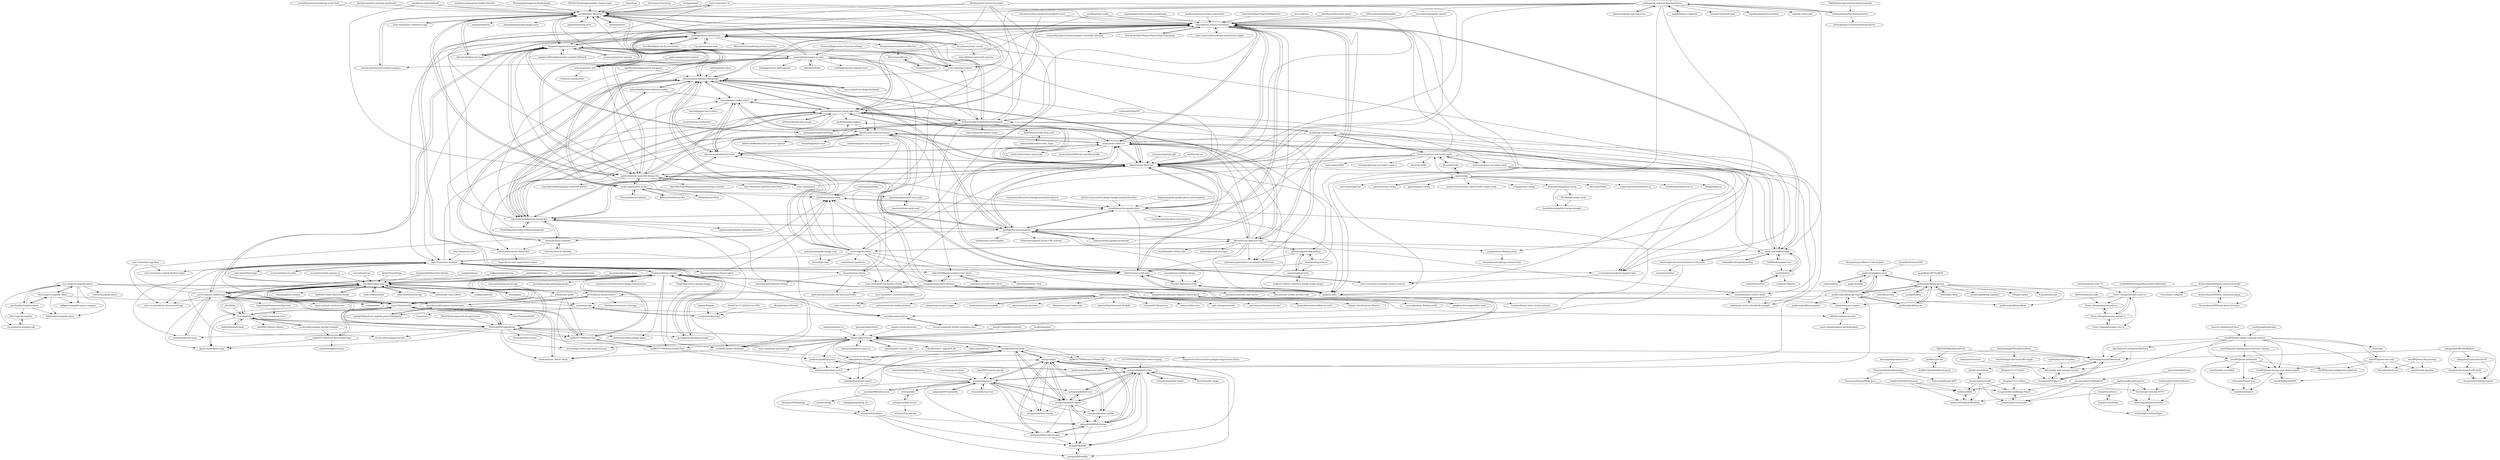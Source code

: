 digraph G {
"ionic-team/ionic-cli" -> "zachfitz/Ionic-Material" ["e"=1]
"ionic-team/ionic-cli" -> "shprink/ionic-native-transitions" ["e"=1]
"ionic-team/ionic-cli" -> "diegonetto/generator-ionic" ["e"=1]
"angular-fullstack/generator-angular-fullstack" -> "diegonetto/generator-ionic" ["e"=1]
"diegonetto/generator-ionic" -> "mwaylabs/generator-m-ionic"
"diegonetto/generator-ionic" -> "zachfitz/Ionic-Material"
"diegonetto/generator-ionic" -> "ionic-team/ng-cordova" ["e"=1]
"diegonetto/generator-ionic" -> "mcfly-io/generator-mcfly"
"diegonetto/generator-ionic" -> "juarezpaf/ionic-adventures"
"diegonetto/generator-ionic" -> "lanceli/cnodejs-ionic"
"diegonetto/generator-ionic" -> "yeoman/generator-angular" ["e"=1]
"diegonetto/generator-ionic" -> "Alexintosh/Awesome-Ionic" ["e"=1]
"diegonetto/generator-ionic" -> "paveisistemas/ionic-image-lazy-load"
"diegonetto/generator-ionic" -> "ionic-team/ionic-weather"
"diegonetto/generator-ionic" -> "hollyschinsky/PushNotificationSample"
"diegonetto/generator-ionic" -> "jjaybrown/ionic-material-design-lite"
"diegonetto/generator-ionic" -> "phonegap-build/PushPlugin" ["e"=1]
"diegonetto/generator-ionic" -> "ionic-team/ionic-box"
"diegonetto/generator-ionic" -> "angular-fullstack/generator-angular-fullstack" ["e"=1]
"siddii/angular-timer" -> "rajeshwarpatlolla/ionic-datepicker" ["e"=1]
"keystonejs/keystone-demo" -> "lanceli/cnodejs-ionic" ["e"=1]
"mcasimir/mobile-angular-ui" -> "lanceli/cnodejs-ionic" ["e"=1]
"angular-cn/ng-showcase" -> "RaineySpace/ionic2" ["e"=1]
"jpush/jpush-phonegap-plugin" -> "shprink/ionic-native-transitions" ["e"=1]
"jpush/jpush-phonegap-plugin" -> "Frogmarch/ionic-wechat" ["e"=1]
"ionic-team/ionic-weather" -> "ionic-team/ionic-example-cordova-camera"
"ionic-team/ionic-weather" -> "my101du/ionic-babythings"
"ionic-team/ionic-weather" -> "ccoenraets/sociogram-angular-ionic"
"ionic-team/ionic-weather" -> "ionic-in-action/ionic-demo-resort-app"
"ionic-team/ionic-weather" -> "ionic-team/front-page"
"ionic-team/ionic-weather" -> "rensanning/ToDo-ionic"
"ionic-team/ionic-weather" -> "Frogmarch/ionic-wechat"
"ionic-team/ionic-weather" -> "JoshSGman/ionic-shop"
"ionic-team/ionic-weather" -> "melvin0008/ionic-socketio-chat-client"
"ionic-team/ionic-weather" -> "IonicChina/ioniclub"
"ionic-team/ionic-weather" -> "paveisistemas/ionic-image-lazy-load"
"ionic-team/ionic-weather" -> "ionic-team/ionic-contrib-firebase-login"
"ionic-team/ionic-weather" -> "ccoenraets/ionic2-realty" ["e"=1]
"ionic-team/ionic-weather" -> "fraserxu/ionic-rating"
"ionic-team/ionic-weather" -> "pbernasconi/ionic-theme-editor"
"imsingh/ionic-sublime-plugin" -> "Poordeveloper/ion-sticky"
"ionic-team/ionic-example-cordova-camera" -> "ionic-team/ionic-weather"
"ionic-team/ionic-ion-swipe-cards" -> "ionic-team/ionic-ion-tinder-cards"
"ionic-team/ionic-ion-swipe-cards" -> "ionic-team/ionic-example-cordova-camera"
"ionic-team/ionic-ion-swipe-cards" -> "ccoenraets/sociogram-angular-ionic"
"chenjiandongx/bili-spider" -> "airingursb/bilibili-video" ["e"=1]
"Wizcorp/phonegap-facebook-plugin" -> "zachfitz/Ionic-Material" ["e"=1]
"fatlinesofcode/ngDraggable" -> "shprink/ionic-native-transitions" ["e"=1]
"ionic-team/ionic-app-base" -> "ionic-team/ionic-contrib-firebase-login"
"ionic-team/ionic-app-base" -> "ionic-in-action/ionic-demo-resort-app"
"crisbeto/angular-svg-round-progressbar" -> "rajeshwarpatlolla/ionic-toast" ["e"=1]
"mapsplugin/cordova-plugin-googlemaps" -> "shprink/ionic-native-transitions" ["e"=1]
"ccoenraets/sociogram-angular-ionic" -> "ionic-team/ionic-example-cordova-camera"
"MobileChromeApps/mobile-chrome-apps" -> "zachfitz/Ionic-Material" ["e"=1]
"ionic-team/ionic-site" -> "ionic-team/ionic-weather" ["e"=1]
"ionic-team/ionic-ion-header-shrink" -> "ionic-team/ionic-ion-frost"
"ionic-team/ionic-ion-header-shrink" -> "ionic-team/ionic-contrib-frosted-glass"
"tipeio/tipe" -> "zachfitz/Ionic-Material" ["e"=1]
"antimatter15/ocrad.js" -> "zachfitz/Ionic-Material" ["e"=1]
"bxm0927/canvas-special" -> "airingursb/canvas" ["e"=1]
"Famous/famous-angular" -> "mcfly-io/generator-mcfly" ["e"=1]
"crosswalk-project/cordova-plugin-crosswalk-webview" -> "shprink/ionic-native-transitions" ["e"=1]
"dpa99c/phonegap-launch-navigator" -> "rajeshwarpatlolla/ionic-timepicker" ["e"=1]
"dpa99c/phonegap-launch-navigator" -> "rajeshwarpatlolla/ionic-datepicker" ["e"=1]
"VitaliiBlagodir/cordova-plugin-datepicker" -> "rajeshwarpatlolla/ionic-timepicker" ["e"=1]
"VitaliiBlagodir/cordova-plugin-datepicker" -> "shprink/ionic-native-transitions" ["e"=1]
"sunshine940326/canvas" -> "airingursb/canvas"
"sunshine940326/canvas" -> "lucefer/webgl" ["e"=1]
"xu-li/cordova-plugin-wechat-example" -> "zxj963577494/ionic-AutoUpdateApp" ["e"=1]
"xu-li/cordova-plugin-wechat-example" -> "tuchong/daily" ["e"=1]
"alevicki/ionic-parse-starter" -> "aaronksaunders/parse-starter-ionic"
"alevicki/ionic-parse-starter" -> "giorgiofellipe/ionic-angular-parse-boilerplate"
"alevicki/ionic-parse-starter" -> "htmlxprs/ionic-parse-todo-app"
"alevicki/ionic-parse-starter" -> "aaronksaunders/dcww"
"trycom/parse-angular-patch" -> "trycom/parse-angular-demo"
"trycom/parse-angular-patch" -> "jimrhoskins/angular-parse"
"trycom/parse-angular-patch" -> "rafbgarcia/angular-parse-wrapper"
"trycom/parse-angular-patch" -> "aaronksaunders/parse-starter-ionic"
"trycom/parse-angular-patch" -> "aaronksaunders/dcww"
"trycom/parse-angular-patch" -> "trycom/parse-angular-sdk"
"trycom/parse-angular-patch" -> "ivnivnch/angular-parse"
"trycom/parse-angular-patch" -> "alevicki/ionic-parse-starter"
"trycom/parse-angular-patch" -> "felipesabino/angular-parse"
"cfjedimaster/Cordova-Examples" -> "juarezpaf/ionic-adventures" ["e"=1]
"cfjedimaster/Cordova-Examples" -> "djett41/ionic-filter-bar" ["e"=1]
"cfjedimaster/Cordova-Examples" -> "zachfitz/Ionic-Material" ["e"=1]
"cfjedimaster/Cordova-Examples" -> "rajeshwarpatlolla/ionic-datepicker" ["e"=1]
"cfjedimaster/Cordova-Examples" -> "hollyschinsky/PushNotificationSample" ["e"=1]
"cfjedimaster/Cordova-Examples" -> "saravmajestic/ionic" ["e"=1]
"googlearchive/angularfire-seed" -> "googlearchive/firebase-angular-starter-pack" ["e"=1]
"fraserxu/ionic-rating" -> "andrewmcgivery/ionic-ion-autoListDivider"
"fraserxu/ionic-rating" -> "JoshSGman/ionic-shop"
"fraserxu/ionic-rating" -> "ionic-team/ionic-ion-header-shrink"
"fraserxu/ionic-rating" -> "rajeshwarpatlolla/ionic-ratings"
"hateonion/react-bits-CN" -> "Pines-Cheng/awesome-react-cn" ["e"=1]
"googlearchive/firebase-angular-starter-pack" -> "moroshko/ionic-firebase-auth"
"googlearchive/firebase-angular-starter-pack" -> "googlearchive/angularfire-seed" ["e"=1]
"googlearchive/firebase-angular-starter-pack" -> "mappmechanic/ionic-firebase"
"ionic-team/ionic-plugin-keyboard" -> "shprink/ionic-native-transitions" ["e"=1]
"ionic-team/ionic-plugin-keyboard" -> "rajeshwarpatlolla/ionic-datepicker" ["e"=1]
"sayanee/angularjs-pdf" -> "djett41/ionic-filter-bar" ["e"=1]
"ccoenraets/OpenFB" -> "ccoenraets/sociogram-angular-ionic" ["e"=1]
"ccoenraets/OpenFB" -> "hollyschinsky/PushNotificationSample" ["e"=1]
"DaftMonk/angular-tour" -> "souly1/ng-walkthrough" ["e"=1]
"DaftMonk/angular-tour" -> "nozzle/nzTour" ["e"=1]
"trycom/parse-angular-demo" -> "trycom/parse-angular-patch"
"trycom/parse-angular-demo" -> "jimrhoskins/angular-parse"
"trycom/parse-angular-demo" -> "aaronksaunders/parse-starter-ionic"
"trycom/parse-angular-demo" -> "rafbgarcia/angular-parse-wrapper"
"trycom/parse-angular-demo" -> "felipesabino/angular-parse"
"goweiwen/vue-swing" -> "gajus/swing"
"ionic-team/ionic-contrib-frosted-glass" -> "ionic-team/ionic-ion-frost"
"asafdav/ng-csv" -> "djett41/ionic-filter-bar" ["e"=1]
"AvantSD/gsd-form" -> "kleverspace/licons"
"christocracy/cordova-plugin-background-geolocation" -> "israelidanny/ion-google-place" ["e"=1]
"JoshSGman/ionic-shop" -> "israelidanny/ion-google-place"
"jbro-io/parse-angular" -> "trycom/parse-angular-sdk"
"adamalbrecht/ngOnboarding" -> "souly1/ng-walkthrough"
"keithdmoore/ionic-http-auth" -> "saimon24/devdactic-ionic_login"
"klarsys/angular-material-icons" -> "nobitagit/ng-material-floating-button" ["e"=1]
"lumapps/lumX" -> "zachfitz/Ionic-Material" ["e"=1]
"angular/material-start" -> "zachfitz/Ionic-Material" ["e"=1]
"hollyschinsky/PushNotificationSample" -> "phonegap-build/PushPlugin" ["e"=1]
"hollyschinsky/PushNotificationSample" -> "paveisistemas/ionic-image-lazy-load"
"hollyschinsky/PushNotificationSample" -> "nraboy/ng-cordova-oauth" ["e"=1]
"hollyschinsky/PushNotificationSample" -> "ionic-team/ionic-ion-swipe-cards"
"hollyschinsky/PushNotificationSample" -> "keithdmoore/ionic-http-auth"
"hollyschinsky/PushNotificationSample" -> "diegonetto/generator-ionic"
"hollyschinsky/PushNotificationSample" -> "rajeshwarpatlolla/ionic-timepicker"
"hollyschinsky/PushNotificationSample" -> "ionic-team/ng-cordova" ["e"=1]
"hollyschinsky/PushNotificationSample" -> "rajeshwarpatlolla/ionic-datepicker"
"hollyschinsky/PushNotificationSample" -> "shprink/ionic-native-transitions"
"hollyschinsky/PushNotificationSample" -> "fraserxu/ionic-rating"
"hollyschinsky/PushNotificationSample" -> "melvin0008/ionic-socketio-chat-client"
"hollyschinsky/PushNotificationSample" -> "djett41/ionic-filter-bar"
"hollyschinsky/PushNotificationSample" -> "ionic-team/ionic-starter-maps"
"hollyschinsky/PushNotificationSample" -> "zachfitz/Ionic-Material"
"sahat/satellizer" -> "zachfitz/Ionic-Material" ["e"=1]
"sail-sail/ejsExcel" -> "lanceli/cnodejs-ionic" ["e"=1]
"gajus/swing" -> "goweiwen/vue-swing"
"gajus/swing" -> "do-web/jTinder"
"gajus/swing" -> "gajus/angular-swing"
"gajus/swing" -> "ksachdeva/angular2-swing"
"gajus/swing" -> "meteor-factory/react-native-tinder-swipe-cards" ["e"=1]
"gajus/swing" -> "ionic-team/ionic-ion-tinder-cards"
"gajus/swing" -> "ssanjun/react-swing"
"gajus/swing" -> "merciyah/Tinder" ["e"=1]
"gajus/swing" -> "miguel-perez/smoothState.js" ["e"=1]
"gajus/swing" -> "mxstbr/sharingbuttons.io" ["e"=1]
"gajus/swing" -> "Mango/slideout" ["e"=1]
"gajus/swing" -> "merciyah/SnapChat" ["e"=1]
"BelinChung/HiApp" -> "lanceli/cnodejs-ionic" ["e"=1]
"zavoloklom/material-design-iconic-font" -> "zachfitz/Ionic-Material" ["e"=1]
"node-webot/wechat-api" -> "lanceli/cnodejs-ionic" ["e"=1]
"do-web/jTinder" -> "gajus/swing"
"do-web/jTinder" -> "ionic-team/ionic-ion-tinder-cards"
"ionic-team/ionic-ion-tinder-cards" -> "ionic-team/ionic-ion-swipe-cards"
"ionic-team/ionic-ion-tinder-cards" -> "ionic-team/collide"
"ionic-team/ionic-ion-tinder-cards" -> "loringdodge/ionic-ion-tinder-cards-2"
"ionic-team/ionic-ion-tinder-cards" -> "ccoenraets/sociogram-angular-ionic"
"ionic-team/ionic-ion-tinder-cards" -> "israelidanny/ion-google-place"
"ionic-team/ionic-ion-tinder-cards" -> "brentvatne/flix"
"ionic-team/ionic-ion-tinder-cards" -> "djett41/ionic-filter-bar"
"ionic-team/ionic-ion-tinder-cards" -> "nraboy/ng-cordova-oauth" ["e"=1]
"ionic-team/ionic-ion-tinder-cards" -> "do-web/jTinder"
"ionic-team/ionic-ion-tinder-cards" -> "ionic-team/ionic-ion-header-shrink"
"ionic-team/ionic-ion-tinder-cards" -> "nraboy/ng-cordova-facebook-example"
"ionic-team/ionic-ion-tinder-cards" -> "shprink/ionic-native-transitions"
"zachfitz/Ionic-Material" -> "jjaybrown/ionic-material-design-lite"
"zachfitz/Ionic-Material" -> "ionic-team/ng-cordova" ["e"=1]
"zachfitz/Ionic-Material" -> "diegonetto/generator-ionic"
"zachfitz/Ionic-Material" -> "juarezpaf/ionic-adventures"
"zachfitz/Ionic-Material" -> "Alexintosh/Awesome-Ionic" ["e"=1]
"zachfitz/Ionic-Material" -> "danielsogl/awesome-cordova-plugins" ["e"=1]
"zachfitz/Ionic-Material" -> "ionic-team/ionic-conference-app" ["e"=1]
"zachfitz/Ionic-Material" -> "ionic-team/ionic-cli" ["e"=1]
"zachfitz/Ionic-Material" -> "rajeshwarpatlolla/ionic-datepicker"
"zachfitz/Ionic-Material" -> "shprink/ionic-native-transitions"
"zachfitz/Ionic-Material" -> "sahat/satellizer" ["e"=1]
"zachfitz/Ionic-Material" -> "angular/material" ["e"=1]
"zachfitz/Ionic-Material" -> "djett41/ionic-filter-bar"
"zachfitz/Ionic-Material" -> "angular/material-start" ["e"=1]
"zachfitz/Ionic-Material" -> "phonegap/phonegap-plugin-push" ["e"=1]
"Alexintosh/Awesome-Ionic" -> "juarezpaf/ionic-adventures" ["e"=1]
"Alexintosh/Awesome-Ionic" -> "zachfitz/Ionic-Material" ["e"=1]
"Alexintosh/Awesome-Ionic" -> "diegonetto/generator-ionic" ["e"=1]
"nraboy/ng-cordova-oauth" -> "nraboy/ng-cordova-facebook-example" ["e"=1]
"nraboy/ng-cordova-oauth" -> "srameshr/ionic-starter-oauth" ["e"=1]
"nraboy/ng-cordova-oauth" -> "hollyschinsky/PushNotificationSample" ["e"=1]
"nraboy/ng-cordova-oauth" -> "israelidanny/ion-google-place" ["e"=1]
"nraboy/ng-cordova-oauth" -> "mlzxy/ionic-cache-src" ["e"=1]
"nraboy/ng-cordova-oauth" -> "souly1/ng-walkthrough" ["e"=1]
"nraboy/ng-cordova-oauth" -> "ionic-team/ionic-ion-tinder-cards" ["e"=1]
"nraboy/ng-cordova-oauth" -> "guylabs/ion-autocomplete" ["e"=1]
"nraboy/ng-cordova-oauth" -> "djett41/ionic-filter-bar" ["e"=1]
"mwaylabs/generator-m-ionic" -> "diegonetto/generator-ionic"
"mwaylabs/generator-m-ionic" -> "tmaximini/generator-ionic-gulp"
"mwaylabs/generator-m-ionic" -> "mcfly-io/generator-mcfly"
"mwaylabs/generator-m-ionic" -> "djett41/ionic-filter-bar"
"mwaylabs/generator-m-ionic" -> "zachfitz/Ionic-Material"
"mwaylabs/generator-m-ionic" -> "jjaybrown/ionic-material-design-lite"
"mwaylabs/generator-m-ionic" -> "shprink/ionic-native-transitions"
"mwaylabs/generator-m-ionic" -> "Swiip/generator-gulp-angular" ["e"=1]
"mwaylabs/generator-m-ionic" -> "juarezpaf/ionic-adventures"
"mwaylabs/generator-m-ionic" -> "ionic-team/ionic-box"
"mwaylabs/generator-m-ionic" -> "ionic-team/ng-cordova" ["e"=1]
"mwaylabs/generator-m-ionic" -> "lathonez/clicker" ["e"=1]
"mwaylabs/generator-m-ionic" -> "danielsogl/awesome-cordova-plugins" ["e"=1]
"mwaylabs/generator-m-ionic" -> "ruddell/generator-jhipster-ionic" ["e"=1]
"mwaylabs/generator-m-ionic" -> "hollyschinsky/PushNotificationSample"
"EricSimons/ionic-course" -> "sean-hill/ionic-user-auth-express"
"EricSimons/ionic-course" -> "ccoenraets/sociogram-angular-ionic"
"EricSimons/ionic-course" -> "juarezpaf/ionic-adventures"
"ionic-team/ng-cordova" -> "zachfitz/Ionic-Material" ["e"=1]
"ionic-team/ng-cordova" -> "diegonetto/generator-ionic" ["e"=1]
"ionic-team/ng-cordova" -> "rajeshwarpatlolla/ionic-datepicker" ["e"=1]
"ionic-team/ng-cordova" -> "juarezpaf/ionic-adventures" ["e"=1]
"markmarijnissen/cordova-app-loader" -> "shprink/ionic-native-transitions" ["e"=1]
"kuhnza/angular-google-places-autocomplete" -> "israelidanny/ion-google-place" ["e"=1]
"andyshora/angular-image-crop" -> "JrSchild/jr-crop" ["e"=1]
"guylabs/ion-autocomplete" -> "israelidanny/ion-google-place"
"guylabs/ion-autocomplete" -> "djett41/ionic-filter-bar"
"guylabs/ion-autocomplete" -> "rajeshwarpatlolla/ionic-datepicker"
"guylabs/ion-autocomplete" -> "rajeshwarpatlolla/ionic-timepicker"
"guylabs/ion-autocomplete" -> "shprink/ionic-native-transitions"
"guylabs/ion-autocomplete" -> "jeduan/cordova-plugin-facebook4" ["e"=1]
"guylabs/ion-autocomplete" -> "JKnorr91/ion-slide-box-tabs"
"guylabs/ion-autocomplete" -> "mlzxy/ionic-cache-src"
"guylabs/ion-autocomplete" -> "jjaybrown/ionic-material-design-lite"
"guylabs/ion-autocomplete" -> "Poordeveloper/ion-sticky"
"guylabs/ion-autocomplete" -> "djett41/ionic-content-banner"
"guylabs/ion-autocomplete" -> "twinssbc/Ionic-Calendar"
"guylabs/ion-autocomplete" -> "srameshr/ionic-starter-oauth"
"guylabs/ion-autocomplete" -> "sn0opr/ionic-autocomplete"
"guylabs/ion-autocomplete" -> "EddyVerbruggen/Custom-URL-scheme" ["e"=1]
"lanceli/cnodejs-ionic" -> "IonicChina/ioniclub"
"lanceli/cnodejs-ionic" -> "osdio/noder-react-native" ["e"=1]
"lanceli/cnodejs-ionic" -> "tuchong/daily"
"lanceli/cnodejs-ionic" -> "my101du/ionic-babythings"
"lanceli/cnodejs-ionic" -> "cnodejs/nodeclub" ["e"=1]
"lanceli/cnodejs-ionic" -> "shinygang/Vue-cnodejs" ["e"=1]
"lanceli/cnodejs-ionic" -> "TakWolf/CNode-Material-Design" ["e"=1]
"lanceli/cnodejs-ionic" -> "ParryQiu/GuGuJianKong"
"lanceli/cnodejs-ionic" -> "node-webot/wechat" ["e"=1]
"lanceli/cnodejs-ionic" -> "diegonetto/generator-ionic"
"lanceli/cnodejs-ionic" -> "zensh/jsgen" ["e"=1]
"lanceli/cnodejs-ionic" -> "Frogmarch/ionic-wechat"
"lanceli/cnodejs-ionic" -> "xu-li/cordova-plugin-wechat" ["e"=1]
"lanceli/cnodejs-ionic" -> "moajs/moa-api"
"lanceli/cnodejs-ionic" -> "node-webot/wechat-api" ["e"=1]
"ionic-team/ionic-box" -> "juarezpaf/ionic-adventures"
"ionic-team/ionic-box" -> "diegonetto/generator-ionic"
"ionic-team/ionic-box" -> "leob/ionic-quickstarter"
"ionic-team/ionic-box" -> "zachfitz/Ionic-Material"
"israelidanny/ion-google-place" -> "guylabs/ion-autocomplete"
"israelidanny/ion-google-place" -> "JoshSGman/ionic-shop"
"israelidanny/ion-google-place" -> "rajeshwarpatlolla/ionic-timepicker"
"israelidanny/ion-google-place" -> "djett41/ionic-filter-bar"
"israelidanny/ion-google-place" -> "aliok/ion-affix"
"israelidanny/ion-google-place" -> "ivanthecrazy/ion-place-autocomplete"
"israelidanny/ion-google-place" -> "formly-js/angular-formly-templates-ionic"
"israelidanny/ion-google-place" -> "djett41/ionic-scroll-sista"
"tanepiper/SublimeText-Nodejs" -> "lanceli/cnodejs-ionic" ["e"=1]
"paveisistemas/ionic-image-lazy-load" -> "djett41/ionic-filter-bar"
"paveisistemas/ionic-image-lazy-load" -> "shprink/ionic-native-transitions"
"paveisistemas/ionic-image-lazy-load" -> "JKnorr91/ion-slide-box-tabs"
"paveisistemas/ionic-image-lazy-load" -> "inmagik/ionic-modal-select"
"paveisistemas/ionic-image-lazy-load" -> "JoshSGman/ionic-shop"
"paveisistemas/ionic-image-lazy-load" -> "airfranceklm/ng-lazy-image" ["e"=1]
"paveisistemas/ionic-image-lazy-load" -> "minh8023/ionic-citypicker"
"paveisistemas/ionic-image-lazy-load" -> "aliok/ion-affix"
"paveisistemas/ionic-image-lazy-load" -> "pedroabreu/ion-gallery"
"paveisistemas/ionic-image-lazy-load" -> "jjaybrown/ionic-material-design-lite"
"paveisistemas/ionic-image-lazy-load" -> "hollyschinsky/PushNotificationSample"
"paveisistemas/ionic-image-lazy-load" -> "rajeshwarpatlolla/ionic-datepicker"
"paveisistemas/ionic-image-lazy-load" -> "rajeshwarpatlolla/ionic-timepicker"
"paveisistemas/ionic-image-lazy-load" -> "mlzxy/ionic-cache-src"
"paveisistemas/ionic-image-lazy-load" -> "rajeshwarpatlolla/ionic-toast"
"jBenes/angular-imgcache.js" -> "sunsus/ngImgCache"
"jBenes/angular-imgcache.js" -> "andrewmcgivery/ionic-ion-imageCacheFactory"
"jBenes/angular-imgcache.js" -> "chrisben/imgcache.js" ["e"=1]
"chalecao/ionic_fileOP_demo" -> "IonicChina/ioniclub"
"nraboy/ng-cordova-facebook-example" -> "srameshr/ionic-starter-oauth"
"mcfly-io/generator-mcfly" -> "Famous/famous-angular" ["e"=1]
"mcfly-io/generator-mcfly" -> "diegonetto/generator-ionic"
"mcfly-io/generator-mcfly" -> "IjzerenHein/famous-flex" ["e"=1]
"mcfly-io/generator-mcfly" -> "tmaximini/generator-ionic-gulp"
"mcfly-io/generator-mcfly" -> "mwaylabs/generator-m-ionic"
"mcfly-io/generator-mcfly" -> "JoshSGman/ionic-shop"
"mcfly-io/generator-mcfly" -> "thaiat/famous-flickr"
"mcfly-io/generator-mcfly" -> "jjaybrown/ionic-material-design-lite"
"pbernasconi/ionic-theme-editor" -> "JoshSGman/ionic-shop"
"wordpress-clients/hybrid" -> "zachfitz/Ionic-Material" ["e"=1]
"wordpress-clients/hybrid" -> "paveisistemas/ionic-image-lazy-load" ["e"=1]
"wordpress-clients/hybrid" -> "jjaybrown/ionic-material-design-lite" ["e"=1]
"Telerik-Verified-Plugins/NativePageTransitions" -> "shprink/ionic-native-transitions" ["e"=1]
"newghost/ourjs" -> "lanceli/cnodejs-ionic" ["e"=1]
"dailyNode/node-daily" -> "tuchong/daily" ["e"=1]
"airfranceklm/ng-lazy-image" -> "paveisistemas/ionic-image-lazy-load" ["e"=1]
"rensanning/ToDo-ionic" -> "my101du/ionic-babythings"
"Telerik-Verified-Plugins/WKWebView" -> "shprink/ionic-native-transitions" ["e"=1]
"angular/bower-material" -> "nobitagit/ng-material-floating-button" ["e"=1]
"mappmechanic/ionic-firebase" -> "melvin0008/ionic-socketio-chat-client"
"mappmechanic/ionic-firebase" -> "googlearchive/firebase-angular-starter-pack"
"mappmechanic/ionic-firebase" -> "srameshr/ionic-starter-oauth"
"mappmechanic/ionic-firebase" -> "JoshSGman/ionic-shop"
"mappmechanic/ionic-firebase" -> "andrewmcgivery/ionic-ion-autoListDivider"
"mappmechanic/ionic-firebase" -> "alevicki/ionic-parse-starter"
"nobitagit/material-floating-button" -> "nobitagit/ng-material-floating-button"
"nobitagit/material-floating-button" -> "nobitagit/react-material-floating-button"
"saimon24/devdactic-ionic_login" -> "keithdmoore/ionic-http-auth"
"formly-js/angular-formly-templates-ionic" -> "aaronksaunders/dcww"
"nobitagit/ng-material-floating-button" -> "nobitagit/material-floating-button"
"nobitagit/ng-material-floating-button" -> "pregiotek/ion-floating-menu"
"nobitagit/ng-material-floating-button" -> "paveisistemas/ionic-image-lazy-load"
"nobitagit/ng-material-floating-button" -> "souly1/ng-walkthrough"
"nobitagit/ng-material-floating-button" -> "djett41/ionic-filter-bar"
"nobitagit/ng-material-floating-button" -> "aliok/ion-affix"
"nobitagit/ng-material-floating-button" -> "jjaybrown/ionic-material-design-lite"
"nobitagit/ng-material-floating-button" -> "SimeonC/md-date-time" ["e"=1]
"nobitagit/ng-material-floating-button" -> "shprink/ionic-native-transitions"
"nobitagit/ng-material-floating-button" -> "angular/bower-material" ["e"=1]
"nobitagit/ng-material-floating-button" -> "klarsys/angular-material-icons" ["e"=1]
"nobitagit/ng-material-floating-button" -> "wpalahnuk/ngAutocomplete" ["e"=1]
"nobitagit/ng-material-floating-button" -> "zachfitz/Ionic-Material"
"nobitagit/ng-material-floating-button" -> "angular-ui/ui-mask" ["e"=1]
"tuchong/daily" -> "ghost-client/ghost-ionic"
"tuchong/daily" -> "xu-li/cordova-plugin-wechat-example" ["e"=1]
"tuchong/daily" -> "zxj963577494/IonicClub"
"tuchong/daily" -> "lanceli/cnodejs-ionic"
"tuchong/daily" -> "IonicChina/ioniclub"
"tuchong/daily" -> "ParryQiu/GuGuJianKong"
"tuchong/daily" -> "dailyNode/node-daily" ["e"=1]
"tuchong/daily" -> "my101du/ionic-babythings"
"tuchong/daily" -> "sam408130/Ionic-Demos"
"IjzerenHein/famous-flex" -> "mcfly-io/generator-mcfly" ["e"=1]
"matiastucci/socket-chat-client" -> "matiastucci/socket-chat-server" ["e"=1]
"matiastucci/socket-chat-client" -> "melvin0008/ionic-socketio-chat-client"
"matiastucci/socket-chat-client" -> "jbavari/ionic-socket.io-redis-chat"
"my101du/ionic-babythings" -> "IonicChina/ioniclub"
"my101du/ionic-babythings" -> "rensanning/ToDo-ionic"
"my101du/ionic-babythings" -> "heqichang/AnniversaryApp-Ionic"
"my101du/ionic-babythings" -> "ionic-team/ionic-weather"
"my101du/ionic-babythings" -> "Frogmarch/ionic-wechat"
"my101du/ionic-babythings" -> "ghost-client/ghost-ionic"
"my101du/ionic-babythings" -> "lanyu-op/ionic-cordova-case"
"my101du/ionic-babythings" -> "tuchong/daily"
"my101du/ionic-babythings" -> "lanceli/cnodejs-ionic"
"my101du/ionic-babythings" -> "ParryQiu/GuGuJianKong"
"my101du/ionic-babythings" -> "JoshSGman/ionic-shop"
"my101du/ionic-babythings" -> "ionic-in-action/ionic-demo-resort-app"
"my101du/ionic-babythings" -> "codepan/ionic"
"srameshr/ionic-starter-oauth" -> "nraboy/ng-cordova-facebook-example"
"aaronksaunders/dcww" -> "formly-js/angular-formly-templates-ionic"
"mallzee/cordova-collection-repeat-image-plugin" -> "sunsus/ngImgCache"
"heqichang/AnniversaryApp-Ionic" -> "ionic-team/ionic-intro"
"sunsus/ngImgCache" -> "jBenes/angular-imgcache.js"
"sunsus/ngImgCache" -> "mallzee/cordova-collection-repeat-image-plugin"
"whxaxes/canvas-test" -> "airingursb/canvas" ["e"=1]
"osdio/noder-react-native" -> "lanceli/cnodejs-ionic" ["e"=1]
"wwsun/awesome-javascript" -> "ychow/ionic-guide" ["e"=1]
"giorgiofellipe/ionic-angular-parse-boilerplate" -> "aaronksaunders/parse-starter-ionic"
"T00rk/bootstrap-material-datetimepicker" -> "nobitagit/material-floating-button" ["e"=1]
"juarezpaf/ionic-adventures" -> "IonicBrazil/guia-do-desenvolvedor" ["e"=1]
"juarezpaf/ionic-adventures" -> "zachfitz/Ionic-Material"
"juarezpaf/ionic-adventures" -> "Alexintosh/Awesome-Ionic" ["e"=1]
"juarezpaf/ionic-adventures" -> "thompsonemerson/ionic-collection"
"juarezpaf/ionic-adventures" -> "jjaybrown/ionic-material-design-lite"
"juarezpaf/ionic-adventures" -> "diegonetto/generator-ionic"
"juarezpaf/ionic-adventures" -> "djett41/ionic-filter-bar"
"juarezpaf/ionic-adventures" -> "shprink/ionic-native-transitions"
"juarezpaf/ionic-adventures" -> "ionic-team/ionic-weather"
"juarezpaf/ionic-adventures" -> "EricSimons/ionic-course"
"juarezpaf/ionic-adventures" -> "ionic-team/ng-cordova" ["e"=1]
"juarezpaf/ionic-adventures" -> "Cap-go/awesome-ionic" ["e"=1]
"juarezpaf/ionic-adventures" -> "ionic-team/ionic-box"
"juarezpaf/ionic-adventures" -> "mappmechanic/ionic-firebase"
"juarezpaf/ionic-adventures" -> "Webschool-io/workshop-js-funcional-free" ["e"=1]
"pedroabreu/ion-gallery" -> "djett41/ionic-content-banner"
"arielfaur/ionic-audio" -> "inmagik/ionic-modal-select" ["e"=1]
"arielfaur/ionic-audio" -> "djett41/ionic-filter-bar" ["e"=1]
"arielfaur/ionic-audio" -> "shprink/ionic-native-transitions" ["e"=1]
"djett41/ionic-filter-bar" -> "djett41/ionic-scroll-sista"
"djett41/ionic-filter-bar" -> "paveisistemas/ionic-image-lazy-load"
"djett41/ionic-filter-bar" -> "djett41/ionic-content-banner"
"djett41/ionic-filter-bar" -> "rajeshwarpatlolla/ionic-datepicker"
"djett41/ionic-filter-bar" -> "mlzxy/ionic-cache-src"
"djett41/ionic-filter-bar" -> "JKnorr91/ion-slide-box-tabs"
"djett41/ionic-filter-bar" -> "inmagik/ionic-modal-select"
"djett41/ionic-filter-bar" -> "rajeshwarpatlolla/ionic-timepicker"
"djett41/ionic-filter-bar" -> "rajeshwarpatlolla/ionic-toast"
"djett41/ionic-filter-bar" -> "shprink/ionic-native-transitions"
"djett41/ionic-filter-bar" -> "guylabs/ion-autocomplete"
"djett41/ionic-filter-bar" -> "aliok/ion-affix"
"djett41/ionic-filter-bar" -> "israelidanny/ion-google-place"
"djett41/ionic-filter-bar" -> "pedroabreu/ion-gallery"
"djett41/ionic-filter-bar" -> "jjaybrown/ionic-material-design-lite"
"rajeshwarpatlolla/ionic-toast" -> "rajeshwarpatlolla/ionic-timepicker"
"rajeshwarpatlolla/ionic-toast" -> "rajeshwarpatlolla/ionic-datepicker"
"rajeshwarpatlolla/ionic-toast" -> "inmagik/ionic-modal-select"
"rajeshwarpatlolla/ionic-toast" -> "djett41/ionic-filter-bar"
"rajeshwarpatlolla/ionic-toast" -> "mlzxy/ionic-cache-src"
"rajeshwarpatlolla/ionic-toast" -> "djett41/ionic-content-banner"
"flatlogic/angular-material-dashboard" -> "zachfitz/Ionic-Material" ["e"=1]
"tmaximini/generator-ionic-gulp" -> "tmaximini/ionic-gulp-seed"
"jjaybrown/ionic-material-design-lite" -> "zachfitz/Ionic-Material"
"jjaybrown/ionic-material-design-lite" -> "djett41/ionic-filter-bar"
"jjaybrown/ionic-material-design-lite" -> "shprink/ionic-native-transitions"
"jjaybrown/ionic-material-design-lite" -> "IonicMaterialDesign/ionic-material-starter"
"jjaybrown/ionic-material-design-lite" -> "juarezpaf/ionic-adventures"
"jjaybrown/ionic-material-design-lite" -> "paveisistemas/ionic-image-lazy-load"
"jjaybrown/ionic-material-design-lite" -> "israelidanny/ion-google-place"
"jjaybrown/ionic-material-design-lite" -> "IonicMaterialDesign/ionic-material-design-website"
"jjaybrown/ionic-material-design-lite" -> "djett41/ionic-content-banner"
"jjaybrown/ionic-material-design-lite" -> "guylabs/ion-autocomplete"
"jjaybrown/ionic-material-design-lite" -> "ionic-team/ionic2" ["e"=1]
"jjaybrown/ionic-material-design-lite" -> "ionic-team/ionic-platform-web-client" ["e"=1]
"jjaybrown/ionic-material-design-lite" -> "rajeshwarpatlolla/ionic-datepicker"
"jjaybrown/ionic-material-design-lite" -> "aaronksaunders/dcww"
"jjaybrown/ionic-material-design-lite" -> "mcfly-io/generator-mcfly"
"scottopolis/wpIonic" -> "JoshSGman/ionic-shop" ["e"=1]
"alferov/awesome-gulp" -> "Pines-Cheng/awesome-gulp-cn" ["e"=1]
"JKnorr91/ion-slide-box-tabs" -> "djett41/ionic-filter-bar"
"JKnorr91/ion-slide-box-tabs" -> "paveisistemas/ionic-image-lazy-load"
"JKnorr91/ion-slide-box-tabs" -> "shprink/ionic-native-transitions"
"JKnorr91/ion-slide-box-tabs" -> "djett41/ionic-scroll-sista"
"JKnorr91/ion-slide-box-tabs" -> "leoruhland/ion-slides-tabs"
"JKnorr91/ion-slide-box-tabs" -> "saravmajestic/ionic"
"JKnorr91/ion-slide-box-tabs" -> "pregiotek/ion-floating-menu"
"JKnorr91/ion-slide-box-tabs" -> "guylabs/ion-autocomplete"
"JKnorr91/ion-slide-box-tabs" -> "mlzxy/ionic-cache-src"
"JKnorr91/ion-slide-box-tabs" -> "andrewmcgivery/ionic-ion-imageCacheFactory"
"JKnorr91/ion-slide-box-tabs" -> "mhartington/ion-md-input"
"JKnorr91/ion-slide-box-tabs" -> "souly1/ng-walkthrough"
"JKnorr91/ion-slide-box-tabs" -> "aliok/ion-affix"
"JKnorr91/ion-slide-box-tabs" -> "djett41/ionic-content-banner"
"JKnorr91/ion-slide-box-tabs" -> "jBenes/angular-imgcache.js"
"rajeshwarpatlolla/ionic-datepicker" -> "rajeshwarpatlolla/ionic-timepicker"
"rajeshwarpatlolla/ionic-datepicker" -> "djett41/ionic-filter-bar"
"rajeshwarpatlolla/ionic-datepicker" -> "shprink/ionic-native-transitions"
"rajeshwarpatlolla/ionic-datepicker" -> "rajeshwarpatlolla/ionic-toast"
"rajeshwarpatlolla/ionic-datepicker" -> "inmagik/ionic-modal-select"
"rajeshwarpatlolla/ionic-datepicker" -> "guylabs/ion-autocomplete"
"rajeshwarpatlolla/ionic-datepicker" -> "djett41/ionic-content-banner"
"rajeshwarpatlolla/ionic-datepicker" -> "katemihalikova/ion-datetime-picker"
"rajeshwarpatlolla/ionic-datepicker" -> "paveisistemas/ionic-image-lazy-load"
"rajeshwarpatlolla/ionic-datepicker" -> "celsomarques/ionic-datepicker"
"rajeshwarpatlolla/ionic-datepicker" -> "zachfitz/Ionic-Material"
"rajeshwarpatlolla/ionic-datepicker" -> "saravmajestic/ionic"
"rajeshwarpatlolla/ionic-datepicker" -> "twinssbc/Ionic-Calendar"
"rajeshwarpatlolla/ionic-datepicker" -> "ionic-team/ionic-plugin-keyboard" ["e"=1]
"rajeshwarpatlolla/ionic-datepicker" -> "minh8023/ionic-citypicker"
"aliok/ion-affix" -> "djett41/ionic-scroll-sista"
"aliok/ion-affix" -> "Poordeveloper/ion-sticky"
"aliok/ion-affix" -> "ivandroid/ionic-letter-avatar-selector"
"djett41/ionic-scroll-sista" -> "aliok/ion-affix"
"djett41/ionic-scroll-sista" -> "djett41/ionic-content-banner"
"djett41/ionic-scroll-sista" -> "djett41/ionic-filter-bar"
"djett41/ionic-scroll-sista" -> "Poordeveloper/ion-sticky"
"djett41/ionic-scroll-sista" -> "mlzxy/ionic-cache-src"
"djett41/ionic-scroll-sista" -> "ionic-team/ionic-ion-header-shrink"
"ychow/ionic-guide" -> "IonicChina/ioniclub"
"ychow/ionic-guide" -> "zxj963577494/IonicClub"
"ychow/ionic-guide" -> "chalecao/ionic_fileOP_demo"
"airingursb/canvas" -> "airingursb/ez"
"airingursb/canvas" -> "airingursb/bilibili-report"
"airingursb/canvas" -> "airingursb/bilibili-danmu"
"airingursb/canvas" -> "airingursb/bilibili-video"
"airingursb/canvas" -> "airingursb/sunnybaby"
"airingursb/canvas" -> "airingursb/hexo-theme-airia"
"airingursb/canvas" -> "airingursb/AiringGo"
"airingursb/canvas" -> "airingursb/imooc-spider"
"airingursb/canvas" -> "sunshine940326/canvas"
"airingursb/canvas" -> "oh-bear/2life"
"airingursb/canvas" -> "airingursb/before-coding"
"airingursb/canvas" -> "supperjet/H5-Animation" ["e"=1]
"airingursb/canvas" -> "whxaxes/canvas-test" ["e"=1]
"airingursb/canvas" -> "airingursb/bilibili-user" ["e"=1]
"welkinwong/nodercms" -> "lanceli/cnodejs-ionic" ["e"=1]
"nozzle/nzTour" -> "tannerlinsley/tour"
"nozzle/nzTour" -> "souly1/ng-walkthrough"
"nozzle/nzTour" -> "nozzle/nzAnimate"
"ionic-team/ionic2" -> "jjaybrown/ionic-material-design-lite" ["e"=1]
"ionic-team/ionic2" -> "zachfitz/Ionic-Material" ["e"=1]
"ionic-team/ionic2" -> "djett41/ionic-filter-bar" ["e"=1]
"mhbseal/blog" -> "jackhutu/jackblog-react" ["e"=1]
"initialxy/cordova-plugin-themeablebrowser" -> "paveisistemas/ionic-image-lazy-load" ["e"=1]
"initialxy/cordova-plugin-themeablebrowser" -> "shprink/ionic-native-transitions" ["e"=1]
"jeduan/cordova-plugin-facebook4" -> "guylabs/ion-autocomplete" ["e"=1]
"jeduan/cordova-plugin-facebook4" -> "shprink/ionic-native-transitions" ["e"=1]
"saravmajestic/ionic" -> "JoshSGman/ionic-shop"
"saravmajestic/ionic" -> "djett41/ionic-filter-bar"
"saravmajestic/ionic" -> "djett41/ionic-scroll-sista"
"saravmajestic/ionic" -> "JKnorr91/ion-slide-box-tabs"
"saravmajestic/ionic" -> "rajeshwarpatlolla/ionic-datepicker"
"saravmajestic/ionic" -> "inmagik/ionic-modal-select"
"saravmajestic/ionic" -> "aliok/ion-affix"
"saravmajestic/ionic" -> "pedroabreu/ion-gallery"
"saravmajestic/ionic" -> "ionic-team/ionic-ion-header-shrink"
"saravmajestic/ionic" -> "rajeshwarpatlolla/ionic-toast"
"saravmajestic/ionic" -> "cowbell/ionic-geofence" ["e"=1]
"saravmajestic/ionic" -> "mappmechanic/ionic-firebase"
"saravmajestic/ionic" -> "ionic-team/ionic-weather"
"saravmajestic/ionic" -> "JrSchild/jr-crop"
"TongChia/cordova-plugin-pingpp" -> "Frogmarch/ionic-wechat" ["e"=1]
"TongChia/cordova-plugin-pingpp" -> "minh8023/ionic-citypicker" ["e"=1]
"IonicChina/ioniclub" -> "my101du/ionic-babythings"
"IonicChina/ioniclub" -> "zxj963577494/IonicClub"
"IonicChina/ioniclub" -> "chalecao/ionic_fileOP_demo"
"IonicChina/ioniclub" -> "zxj963577494/ionic-AutoUpdateApp"
"IonicChina/ioniclub" -> "ghost-client/ghost-ionic"
"IonicChina/ioniclub" -> "IonicChina/nodeclub" ["e"=1]
"IonicChina/ioniclub" -> "lanceli/cnodejs-ionic"
"IonicChina/ioniclub" -> "ParryQiu/GuGuJianKong"
"IonicChina/ioniclub" -> "tuchong/daily"
"IonicChina/ioniclub" -> "Frogmarch/ionic-wechat"
"celsomarques/ionic-datepicker" -> "tinga-dev/ti-ionic-segmented-control"
"rajeshwarpatlolla/ionic-timepicker" -> "rajeshwarpatlolla/ionic-datepicker"
"rajeshwarpatlolla/ionic-timepicker" -> "rajeshwarpatlolla/ionic-toast"
"rajeshwarpatlolla/ionic-timepicker" -> "djett41/ionic-filter-bar"
"rajeshwarpatlolla/ionic-timepicker" -> "israelidanny/ion-google-place"
"rajeshwarpatlolla/ionic-timepicker" -> "katemihalikova/ion-datetime-picker"
"rajeshwarpatlolla/ionic-timepicker" -> "twinssbc/Ionic-Calendar"
"rajeshwarpatlolla/ionic-timepicker" -> "rajeshwarpatlolla/ionic-ratings"
"rajeshwarpatlolla/ionic-timepicker" -> "guylabs/ion-autocomplete"
"rajeshwarpatlolla/ionic-timepicker" -> "VitaliiBlagodir/cordova-plugin-datepicker" ["e"=1]
"rajeshwarpatlolla/ionic-timepicker" -> "rajeshwarpatlolla/my-angularjs-directives"
"rajeshwarpatlolla/ionic-timepicker" -> "inmagik/ionic-modal-select"
"rajeshwarpatlolla/ionic-timepicker" -> "paveisistemas/ionic-image-lazy-load"
"rajeshwarpatlolla/ionic-timepicker" -> "shprink/ionic-native-transitions"
"rajeshwarpatlolla/ionic-timepicker" -> "djett41/ionic-content-banner"
"souly1/ng-walkthrough" -> "nozzle/nzTour"
"souly1/ng-walkthrough" -> "djett41/ionic-content-banner"
"souly1/ng-walkthrough" -> "mlzxy/ionic-cache-src"
"souly1/ng-walkthrough" -> "adamalbrecht/ngOnboarding"
"souly1/ng-walkthrough" -> "shprink/ionic-native-transitions"
"souly1/ng-walkthrough" -> "drewrygh/ionic-ion-horizontal-scroll-cards"
"souly1/ng-walkthrough" -> "djett41/ionic-filter-bar"
"souly1/ng-walkthrough" -> "DaftMonk/angular-tour" ["e"=1]
"tmaximini/ionic-gulp-seed" -> "tmaximini/generator-ionic-gulp"
"ParryQiu/GuGuJianKong" -> "IonicChina/ioniclub"
"ParryQiu/GuGuJianKong" -> "tuchong/daily"
"ParryQiu/GuGuJianKong" -> "my101du/ionic-babythings"
"ParryQiu/GuGuJianKong" -> "charleyw/cordova-plugin-alipay" ["e"=1]
"ParryQiu/GuGuJianKong" -> "lanceli/cnodejs-ionic"
"ParryQiu/GuGuJianKong" -> "Frogmarch/ionic-wechat"
"ParryQiu/GuGuJianKong" -> "zxj963577494/IonicClub"
"ParryQiu/GuGuJianKong" -> "jpush/jpush-phonegap-plugin" ["e"=1]
"ParryQiu/GuGuJianKong" -> "RaineySpace/ionic2"
"ParryQiu/GuGuJianKong" -> "chalecao/ionic_fileOP_demo"
"ParryQiu/GuGuJianKong" -> "ParryQiu/Ionic2-Demo"
"ParryQiu/GuGuJianKong" -> "rensanning/ToDo-ionic"
"ParryQiu/GuGuJianKong" -> "xu-li/cordova-plugin-wechat" ["e"=1]
"ParryQiu/GuGuJianKong" -> "ghost-client/ghost-ionic"
"ParryQiu/GuGuJianKong" -> "mrwutong/cordova-qdc-baidu-location" ["e"=1]
"mlzxy/ionic-cache-src" -> "vitaliy-bobrov/ionic-img-cache"
"mlzxy/ionic-cache-src" -> "djett41/ionic-content-banner"
"mlzxy/ionic-cache-src" -> "djett41/ionic-scroll-sista"
"mlzxy/ionic-cache-src" -> "djett41/ionic-filter-bar"
"mlzxy/ionic-cache-src" -> "shprink/ionic-native-transitions"
"mlzxy/ionic-cache-src" -> "drewrygh/ionic-ion-horizontal-scroll-cards"
"mlzxy/ionic-cache-src" -> "souly1/ng-walkthrough"
"mlzxy/ionic-cache-src" -> "jBenes/angular-imgcache.js"
"mlzxy/ionic-cache-src" -> "rajeshwarpatlolla/ionic-toast"
"mlzxy/ionic-cache-src" -> "andrewmcgivery/ionic-ion-imageCacheFactory"
"mlzxy/ionic-cache-src" -> "kevincobain2000/ionic-parallax-profile"
"IonicBrazil/guia-do-desenvolvedor" -> "juarezpaf/ionic-adventures" ["e"=1]
"Poordeveloper/ion-sticky" -> "aliok/ion-affix"
"Poordeveloper/ion-sticky" -> "djett41/ionic-scroll-sista"
"tipstrade/ionic-fancy-select" -> "mapeveri/ionic-multiselect"
"zxj963577494/ionic-AutoUpdateApp" -> "xiaoheshang/jpushionic" ["e"=1]
"zxj963577494/ionic-AutoUpdateApp" -> "ghost-client/ghost-ionic"
"zxj963577494/ionic-AutoUpdateApp" -> "IonicChina/ioniclub"
"airingursb/ez" -> "airingursb/bilibili-danmu"
"airingursb/ez" -> "airingursb/bilibili-report"
"airingursb/ez" -> "airingursb/hexo-theme-airia"
"airingursb/ez" -> "airingursb/bilibili-video"
"airingursb/ez" -> "airingursb/canvas"
"airingursb/ez" -> "airingursb/imooc-spider"
"airingursb/ez" -> "airingursb/2048"
"airingursb/ez" -> "airingursb/before-coding"
"airingursb/ez" -> "airingursb/sunnybaby"
"djett41/ionic-content-banner" -> "djett41/ionic-scroll-sista"
"djett41/ionic-content-banner" -> "KillerCodeMonkey/ionic-process-spinner"
"djett41/ionic-content-banner" -> "celsomarques/ionic-datepicker"
"djett41/ionic-content-banner" -> "loringdodge/ionic-tour"
"djett41/ionic-content-banner" -> "mlzxy/ionic-cache-src"
"DavidCai1111/JsPatterns-ES6" -> "moajs/moa-frontend"
"melvin0008/ionic-socketio-chat-client" -> "matiastucci/socket-chat-client"
"melvin0008/ionic-socketio-chat-client" -> "mappmechanic/ionic-firebase"
"melvin0008/ionic-socketio-chat-client" -> "mhartington/Ionic-Chat"
"aaronksaunders/parse-starter-ionic" -> "alevicki/ionic-parse-starter"
"aaronksaunders/parse-starter-ionic" -> "giorgiofellipe/ionic-angular-parse-boilerplate"
"aaronksaunders/parse-starter-ionic" -> "aaronksaunders/dcww"
"trycom/parse-angular-sdk" -> "jbro-io/parse-angular"
"drewrygh/ionic-ion-horizontal-scroll-cards" -> "maximnara/jiwer"
"drewrygh/ionic-ion-horizontal-scroll-cards" -> "formly-js/angular-formly-templates-ionic"
"airingursb/hexo-theme-airia" -> "airingursb/bilibili-danmu"
"airingursb/hexo-theme-airia" -> "airingursb/2048"
"airingursb/hexo-theme-airia" -> "airingursb/ez"
"ionic-team/ionic-conference-app" -> "zachfitz/Ionic-Material" ["e"=1]
"twinssbc/Ionic-Calendar" -> "rajeshwarpatlolla/ionic-timepicker"
"twinssbc/Ionic-Calendar" -> "twinssbc/Ionic2-Calendar" ["e"=1]
"twinssbc/Ionic-Calendar" -> "rajeshwarpatlolla/ionic-datepicker"
"twinssbc/Ionic-Calendar" -> "celsomarques/ionic-datepicker"
"danielsogl/awesome-cordova-plugins" -> "zachfitz/Ionic-Material" ["e"=1]
"ionic-team/ionic-preview-app" -> "RaineySpace/ionic2" ["e"=1]
"ionic-team/ionic-preview-app" -> "ParryQiu/GuGuJianKong" ["e"=1]
"Frogmarch/ionic-wechat" -> "zxj963577494/IonicClub"
"Frogmarch/ionic-wechat" -> "my101du/ionic-babythings"
"Frogmarch/ionic-wechat" -> "jpush/jmessage-phonegap-plugin" ["e"=1]
"Frogmarch/ionic-wechat" -> "IonicChina/ioniclub"
"Frogmarch/ionic-wechat" -> "ionic-team/ionic-weather"
"Frogmarch/ionic-wechat" -> "charleyw/cordova-plugin-alipay" ["e"=1]
"Frogmarch/ionic-wechat" -> "minh8023/ionic-citypicker"
"Frogmarch/ionic-wechat" -> "rongcloud-archive/cordova-plugin-rongcloud-im" ["e"=1]
"Frogmarch/ionic-wechat" -> "jpush/jpush-phonegap-plugin" ["e"=1]
"Frogmarch/ionic-wechat" -> "ParryQiu/GuGuJianKong"
"Frogmarch/ionic-wechat" -> "RaineySpace/ionic2"
"Frogmarch/ionic-wechat" -> "codepan/ionic"
"Frogmarch/ionic-wechat" -> "TongChia/cordova-plugin-pingpp" ["e"=1]
"Frogmarch/ionic-wechat" -> "lanceli/cnodejs-ionic"
"Frogmarch/ionic-wechat" -> "zxj963577494/Ionic2-IonicClub"
"TakWolf/CNode-Material-Design" -> "lanceli/cnodejs-ionic" ["e"=1]
"katemihalikova/ion-datetime-picker" -> "rajeshwarpatlolla/ionic-timepicker"
"katemihalikova/ion-datetime-picker" -> "rajeshwarpatlolla/ionic-datepicker"
"katemihalikova/ion-datetime-picker" -> "inmagik/ionic-modal-select"
"jackhutu/jackblog-api-koa" -> "jackhutu/jackblog-api-express"
"jackhutu/jackblog-api-koa" -> "jackhutu/jackblog-react"
"jackhutu/jackblog-api-koa" -> "Ma63d/kov-blog" ["e"=1]
"jackhutu/jackblog-api-koa" -> "jackhutu/jackblog-vue" ["e"=1]
"jackhutu/jackblog-api-koa" -> "jackhutu/jackblog-angular2" ["e"=1]
"jackhutu/jackblog-api-koa" -> "i5ting/stuq-koa" ["e"=1]
"jackhutu/jackblog-api-koa" -> "jackhutu/jackblog-admin"
"jackhutu/jackblog-api-koa" -> "k-dylan/easyclub" ["e"=1]
"jackhutu/jackblog-api-koa" -> "Lxxyx/koa2-easy" ["e"=1]
"jackhutu/jackblog-api-koa" -> "smallpath/blog" ["e"=1]
"FountainJS/generator-fountain-webapp" -> "mwaylabs/generator-m-ionic" ["e"=1]
"phodal/growth-ionic" -> "lanceli/cnodejs-ionic" ["e"=1]
"lathonez/clicker" -> "mwaylabs/generator-m-ionic" ["e"=1]
"transistorsoft/cordova-background-geolocation-lt" -> "israelidanny/ion-google-place" ["e"=1]
"chrisben/imgcache.js" -> "jBenes/angular-imgcache.js" ["e"=1]
"chrisben/imgcache.js" -> "sunsus/ngImgCache" ["e"=1]
"chrisben/imgcache.js" -> "shprink/ionic-native-transitions" ["e"=1]
"chrisben/imgcache.js" -> "djett41/ionic-scroll-sista" ["e"=1]
"gf-rd/blog" -> "tuchong/daily" ["e"=1]
"thompsonemerson/ionic-collection" -> "kleverspace/licons"
"shprink/ionic-native-transitions" -> "Telerik-Verified-Plugins/NativePageTransitions" ["e"=1]
"shprink/ionic-native-transitions" -> "paveisistemas/ionic-image-lazy-load"
"shprink/ionic-native-transitions" -> "rajeshwarpatlolla/ionic-datepicker"
"shprink/ionic-native-transitions" -> "mlzxy/ionic-cache-src"
"shprink/ionic-native-transitions" -> "djett41/ionic-filter-bar"
"shprink/ionic-native-transitions" -> "ionic-team/cordova-plugin-wkwebview-engine" ["e"=1]
"shprink/ionic-native-transitions" -> "JKnorr91/ion-slide-box-tabs"
"shprink/ionic-native-transitions" -> "jjaybrown/ionic-material-design-lite"
"shprink/ionic-native-transitions" -> "jpush/jpush-phonegap-plugin" ["e"=1]
"shprink/ionic-native-transitions" -> "andrewmcgivery/ionic-ion-imageCacheFactory"
"shprink/ionic-native-transitions" -> "souly1/ng-walkthrough"
"shprink/ionic-native-transitions" -> "guylabs/ion-autocomplete"
"shprink/ionic-native-transitions" -> "crosswalk-project/cordova-plugin-crosswalk-webview" ["e"=1]
"shprink/ionic-native-transitions" -> "aliok/ion-affix"
"shprink/ionic-native-transitions" -> "juarezpaf/ionic-adventures"
"dongjun111111/notes" -> "dongjun111111/blog"
"kittencup/angular2-ama-cn" -> "RaineySpace/ionic2" ["e"=1]
"zhangmengxue/React-Code-Snippet" -> "jackhutu/jackblog-react" ["e"=1]
"jackhutu/jackblog-react" -> "jackhutu/jackblog-api-express"
"jackhutu/jackblog-react" -> "jackhutu/jackblog-react-native"
"jackhutu/jackblog-react" -> "jackhutu/jackblog-api-koa"
"jackhutu/jackblog-react" -> "mhbseal/blog" ["e"=1]
"jackhutu/jackblog-react" -> "piggy-kee/ddx" ["e"=1]
"kevincobain2000/ionic-animated-popup" -> "kevincobain2000/ionic-photo-browser"
"kevincobain2000/ionic-animated-popup" -> "kevincobain2000/ionic-animated-modal"
"minh8023/ionic-citypicker" -> "rongcloud-archive/cordova-plugin-rongcloud-im-demo" ["e"=1]
"minh8023/ionic-citypicker" -> "chalecao/ionic_fileOP_demo"
"inmagik/ionic-modal-select" -> "tipstrade/ionic-fancy-select"
"inmagik/ionic-modal-select" -> "djett41/ionic-filter-bar"
"inmagik/ionic-modal-select" -> "rajeshwarpatlolla/ionic-toast"
"inmagik/ionic-modal-select" -> "djett41/ionic-content-banner"
"inmagik/ionic-modal-select" -> "paveisistemas/ionic-image-lazy-load"
"inmagik/ionic-modal-select" -> "rajeshwarpatlolla/ionic-datepicker"
"jackhutu/jackblog-api-express" -> "jackhutu/jackblog-react"
"jackhutu/jackblog-api-express" -> "jackhutu/jackblog-api-koa"
"jackhutu/jackblog-api-express" -> "jackhutu/jackblog-vue" ["e"=1]
"jackhutu/jackblog-api-express" -> "jackhutu/jackblog-angular1"
"jackhutu/jackblog-api-express" -> "jackhutu/jackblog-react-native"
"jackhutu/jackblog-api-express" -> "jackhutu/jackblog-admin"
"jackhutu/jackblog-api-express" -> "wabg/awesome-express"
"jackhutu/jackblog-api-express" -> "moajs/moa-api"
"moajs/moa-frontend" -> "moajs/moa-api"
"zxj963577494/IonicClub" -> "zxj963577494/Ionic2-IonicClub"
"zxj963577494/IonicClub" -> "Frogmarch/ionic-wechat"
"zxj963577494/IonicClub" -> "IonicChina/ioniclub"
"moajs/moa-api" -> "moajs/moa-frontend"
"moajs/moa-api" -> "moajs/moa"
"francistao/DesignMode_Java" -> "lawlite19/bob"
"dongjun111111/blog" -> "lawlite19/bob"
"dongjun111111/blog" -> "heshiweij/Universal-HTTP"
"dongjun111111/blog" -> "wangxiaozhi123/Raingy-Player"
"lawlite19/bob" -> "lawlite19/VindicateWallProj"
"wangxiaozhi123/Raingy-Player" -> "wangxiaozhi123/wunise"
"wangxiaozhi123/wunise" -> "wangxiaozhi123/Raingy-Player"
"jackhutu/jackblog-react-native" -> "jackhutu/jackblog-ionic2"
"kevincobain2000/ionic-animated-modal" -> "kevincobain2000/ionic-animated-popup"
"kevincobain2000/ionic-animated-modal" -> "kevincobain2000/ionic-photo-browser"
"kevincobain2000/ionic-animated-modal" -> "aliok/ion-affix"
"kevincobain2000/ionic-animated-modal" -> "Purus/Ionic-Snippets"
"lawlite19/VindicateWallProj" -> "lawlite19/bob"
"airingursb/FeedMe" -> "airingursb/2048"
"kevincobain2000/ionic-photo-browser" -> "kevincobain2000/ionic-animated-popup"
"cbangchen/CustomScroll-OC" -> "cbangchen/CustomScroll-Swift"
"cbangchen/CustomScroll-OC" -> "cbangchen/DribbbleCrawler"
"iptop/LunarDate.js" -> "Ice-Storm/Gentle3D"
"airingursb/2048" -> "airingursb/FeedMe"
"tombatossals/angular-leaflet-directive" -> "zachfitz/Ionic-Material" ["e"=1]
"airingursb/bilibili-user" -> "airingursb/bilibili-video" ["e"=1]
"airingursb/bilibili-user" -> "airingursb/bilibili-report" ["e"=1]
"jackhutu/jackblog-vue" -> "jackhutu/jackblog-api-express" ["e"=1]
"jackhutu/jackblog-vue" -> "jackhutu/jackblog-api-koa" ["e"=1]
"ramnes/awesome-mongodb" -> "rajikaimal/awesome-express" ["e"=1]
"microsoft/ace" -> "shprink/ionic-native-transitions" ["e"=1]
"lewis617/angular2-tutorial" -> "RaineySpace/ionic2" ["e"=1]
"houko/Angular2" -> "RaineySpace/ionic2" ["e"=1]
"angular/angular-cn" -> "RaineySpace/ionic2" ["e"=1]
"i5ting/nodejs-fullstack" -> "moajs/moa-frontend" ["e"=1]
"ksachdeva/angular2-swing" -> "ksachdeva/angular2-swing-example"
"ksachdeva/angular2-swing" -> "ViCode/ng2-swipe-cards"
"supperjet/H5-Animation" -> "airingursb/canvas" ["e"=1]
"Cap-go/awesome-ionic" -> "juarezpaf/ionic-adventures" ["e"=1]
"lihongxun945/gobang" -> "airingursb/AiringGo" ["e"=1]
"ccoenraets/ionic2-realty" -> "ionic-team/ionic-weather" ["e"=1]
"pregiotek/ion-floating-menu" -> "artemdemo/morphing-carousel-ionic"
"JasonBai007/reactSPA" -> "jackhutu/jackblog-react" ["e"=1]
"RaineySpace/ionic2" -> "yanxiaojun617/ionic2_tabs" ["e"=1]
"RaineySpace/ionic2" -> "dicallc/ionic3_angular4_JD" ["e"=1]
"RaineySpace/ionic2" -> "airingursb/sunnybaby"
"RaineySpace/ionic2" -> "ionic-team/ionic-preview-app" ["e"=1]
"RaineySpace/ionic2" -> "zxj963577494/Ionic2-IonicClub"
"RaineySpace/ionic2" -> "Frogmarch/ionic-wechat"
"RaineySpace/ionic2" -> "kittencup/angular2-ama-cn" ["e"=1]
"RaineySpace/ionic2" -> "jackhutu/jackblog-ionic2"
"RaineySpace/ionic2" -> "ParryQiu/GuGuJianKong"
"RaineySpace/ionic2" -> "laihaibo/zhihudaily-ionic2"
"RaineySpace/ionic2" -> "mrwutong/cordova-qdc-baidu-location" ["e"=1]
"RaineySpace/ionic2" -> "daleige/Ionic-shundai"
"RaineySpace/ionic2" -> "zxj963577494/Ionic2-CNodeClub" ["e"=1]
"RaineySpace/ionic2" -> "minh8023/ionic-citypicker"
"RaineySpace/ionic2" -> "chihu-team/chihu2" ["e"=1]
"Pines-Cheng/awesome-nodejs-cn" -> "Pines-Cheng/awesome-gulp-cn"
"Pines-Cheng/awesome-nodejs-cn" -> "Pines-Cheng/awesome-react-cn"
"Pines-Cheng/awesome-nodejs-cn" -> "Pines-Cheng/awesome-vue-cn"
"Pines-Cheng/awesome-react-cn" -> "Pines-Cheng/awesome-nodejs-cn"
"Pines-Cheng/awesome-react-cn" -> "Pines-Cheng/awesome-gulp-cn"
"Pines-Cheng/awesome-react-cn" -> "Pines-Cheng/awesome-vue-cn"
"Pines-Cheng/awesome-react-cn" -> "wabg/awesome-express"
"airingursb/bilibili-video" -> "airingursb/bilibili-danmu"
"airingursb/bilibili-video" -> "airingursb/bilibili-report"
"airingursb/bilibili-video" -> "airingursb/ez"
"airingursb/bilibili-video" -> "airingursb/imooc-spider"
"airingursb/bilibili-video" -> "airingursb/canvas"
"airingursb/bilibili-video" -> "airingursb/hexo-theme-airia"
"airingursb/bilibili-video" -> "airingursb/bilibili-user" ["e"=1]
"airingursb/bilibili-video" -> "chenjiandongx/bili-spider" ["e"=1]
"airingursb/bilibili-video" -> "airingursb/2048"
"airingursb/bilibili-video" -> "facert/tumblr_spider" ["e"=1]
"airingursb/bilibili-video" -> "airingursb/FeedMe"
"Pines-Cheng/awesome-gulp-cn" -> "Pines-Cheng/awesome-nodejs-cn"
"HJXANDHMR/AndroidUtils" -> "szxiaokang/simpleframework"
"HJXANDHMR/AndroidUtils" -> "JunWeiUp/view"
"iamzcr/dutyByPython" -> "wangxiaozhi123/WebShell" ["e"=1]
"cbangchen/CBPullToReflesh" -> "cbangchen/CustomScroll-Swift"
"cbangchen/CBPullToReflesh" -> "cbangchen/DribbbleCrawler"
"cbangchen/CBPullToReflesh" -> "cbangchen/CustomScroll-OC"
"cbangchen/CBPullToReflesh" -> "szxiaokang/simpleframework"
"zxj963577494/Ionic2-IonicClub" -> "zxj963577494/IonicClub"
"zxj963577494/Ionic2-IonicClub" -> "laihaibo/zhihudaily-ionic2"
"zxj963577494/Ionic2-IonicClub" -> "jackhutu/jackblog-ionic2"
"airingursb/bilibili-report" -> "airingursb/bilibili-danmu"
"airingursb/bilibili-report" -> "airingursb/ez"
"airingursb/bilibili-report" -> "airingursb/bilibili-video"
"airingursb/bilibili-report" -> "airingursb/canvas"
"airingursb/bilibili-report" -> "airingursb/hexo-theme-airia"
"airingursb/bilibili-report" -> "airingursb/imooc-spider"
"airingursb/bilibili-report" -> "airingursb/sunnybaby"
"airingursb/bilibili-report" -> "airingursb/bilibili-user" ["e"=1]
"airingursb/bilibili-report" -> "airingursb/2048"
"airingursb/bilibili-report" -> "airingursb/before-coding"
"airingursb/AiringGo" -> "airingursb/2048"
"airingursb/AiringGo" -> "airingursb/FeedMe"
"airingursb/AiringGo" -> "airingursb/bilibili-danmu"
"airingursb/AiringGo" -> "airingursb/ez"
"cleartime/cleartime" -> "bill-mark/a-web-manage-system"
"wangxiaozhi123/WebShell" -> "wangxiaozhi123/Raingy-Player"
"wangxiaozhi123/WebShell" -> "wangxiaozhi123/wunise"
"wangxiaozhi123/WebShell" -> "lawlite19/VindicateWallProj"
"lawlite19/SmartEducation" -> "lawlite19/bob"
"lawlite19/SmartEducation" -> "lawlite19/VindicateWallProj"
"lawlite19/SmartEducation" -> "wangxiaozhi123/Raingy-Player"
"airingursb/bilibili-danmu" -> "airingursb/ez"
"airingursb/bilibili-danmu" -> "airingursb/bilibili-report"
"airingursb/bilibili-danmu" -> "airingursb/bilibili-video"
"airingursb/bilibili-danmu" -> "airingursb/hexo-theme-airia"
"airingursb/bilibili-danmu" -> "airingursb/imooc-spider"
"airingursb/bilibili-danmu" -> "airingursb/2048"
"EnjoyError/forum" -> "EnjoyError/eforum"
"EnjoyError/forum" -> "wangxiaozhi123/wunise"
"jackhutu/jackblog-ionic2" -> "jackhutu/jackblog-react-native"
"jackhutu/jackblog-ionic2" -> "laihaibo/zhihudaily-ionic2"
"Ice-Storm/Gentle3D" -> "lawlite19/bob"
"Ice-Storm/Gentle3D" -> "iptop/LunarDate.js"
"Ice-Storm/Gentle3D" -> "wangxiaozhi123/Raingy-Player"
"Ice-Storm/Gentle3D" -> "wangxiaozhi123/wunise"
"Ice-Storm/Gentle3D" -> "lawlite19/VindicateWallProj"
"heshiweij/RoundProgress" -> "heshiweij/onMeasureDemo"
"heshiweij/RoundProgress" -> "heshiweij/Universal-HTTP"
"heshiweij/RoundProgress" -> "heshiweij/CycleViewPager"
"JunWeiUp/view" -> "JunWeiUp/AndroidAutoLayout"
"heshiweij/Universal-HTTP" -> "heshiweij/onMeasureDemo"
"heshiweij/onMeasureDemo" -> "heshiweij/CycleViewPager"
"heshiweij/CycleViewPager" -> "heshiweij/onMeasureDemo"
"heshiweij/EasySwitchButton" -> "heshiweij/onMeasureDemo"
"heshiweij/EasySwitchButton" -> "heshiweij/Universal-HTTP"
"cbangchen/DribbbleCrawler" -> "cbangchen/CustomScroll-Swift"
"Oceanliao2/OCphp1.0" -> "bill-mark/a-web-manage-system"
"Oceanliao2/OCphp1.0" -> "szxiaokang/simpleframework"
"cbangchen/CustomScroll-Swift" -> "cbangchen/DribbbleCrawler"
"kleverspace/licons" -> "AvantSD/gsd-form"
"JunWeiUp/AndroidAutoLayout" -> "JunWeiUp/view"
"airingursb/imooc-spider" -> "airingursb/bilibili-danmu"
"airingursb/imooc-spider" -> "airingursb/ez"
"yeoman/generator-angular" -> "diegonetto/generator-ionic" ["e"=1]
"Pines-Cheng/awesome-vue-cn" -> "Pines-Cheng/awesome-nodejs-cn"
"ellerbrock/awesome-koa" -> "wabg/awesome-express"
"ellerbrock/awesome-koa" -> "valera-shulghin/koa2-api-boilerplate"
"laravel-china/laravel-docs" -> "reenWYJ/aude-project-manage-system"
"smallpath/blog" -> "jackhutu/jackblog-api-koa" ["e"=1]
"Ma63d/kov-blog" -> "jackhutu/jackblog-api-koa" ["e"=1]
"LeoMobileDeveloper/ReactNativeMaterials" -> "Pines-Cheng/awesome-react-cn" ["e"=1]
"wildabeast/BarcodeScanner" -> "shprink/ionic-native-transitions" ["e"=1]
"rajikaimal/awesome-express" -> "ramnes/awesome-mongodb" ["e"=1]
"rajikaimal/awesome-express" -> "pg-tr/awesome-postgres"
"rajikaimal/awesome-express" -> "ellerbrock/awesome-koa"
"rajikaimal/awesome-express" -> "wabg/awesome-express"
"rajikaimal/awesome-express" -> "dzharii/awesome-typescript" ["e"=1]
"rajikaimal/awesome-express" -> "tejasrsuthar/Awesome-NodeJS" ["e"=1]
"rajikaimal/awesome-express" -> "thomas4019/expressa"
"rajikaimal/awesome-express" -> "mamsoudi/merror"
"rajikaimal/awesome-express" -> "azat-co/expressworks" ["e"=1]
"rajikaimal/awesome-express" -> "jest-community/awesome-jest" ["e"=1]
"rajikaimal/awesome-express" -> "lirantal/awesome-nodejs-security" ["e"=1]
"rajikaimal/awesome-express" -> "Shyam-Chen/Express-Starter" ["e"=1]
"rajikaimal/awesome-express" -> "sqreen/awesome-nodejs-projects" ["e"=1]
"rajikaimal/awesome-express" -> "pinojs/express-pino-logger" ["e"=1]
"twinssbc/Ionic2-Calendar" -> "twinssbc/Ionic-Calendar" ["e"=1]
"fanrunqi/AndroidInterview" -> "francistao/AndroidStandard"
"moell-peng/moell-blog" -> "reenWYJ/aude-project-manage-system" ["e"=1]
"xzghua/laravel-5-myblog" -> "bill-mark/a-web-manage-system"
"ionic-team/cordova-plugin-wkwebview-engine" -> "shprink/ionic-native-transitions" ["e"=1]
"laihaibo/zhihudaily-ionic2" -> "laihaibo/haweather-ionic2"
"chenfanfang/FFDropDownMenu" -> "chenfanfang/CollectionsOfExample"
"chenfanfang/FFDropDownMenu" -> "Oceanliao2/OCphp1.0"
"chenfanfang/FFDropDownMenu" -> "szxiaokang/simpleframework"
"francistao/AndroidStandard" -> "francistao/DesignMode_Java"
"francistao/AndroidStandard" -> "francistao/Simple-MVP"
"greengerong/rebirth" -> "RaineySpace/ionic2" ["e"=1]
"reenWYJ/aude-project-manage-system" -> "reenWYJ/aude-mongo-sync-elasticsearch"
"reenWYJ/aude-project-manage-system" -> "szxiaokang/simpleframework"
"reenWYJ/aude-project-manage-system" -> "reenWYJ/aude-nico-web"
"reenWYJ/aude-project-manage-system" -> "reenWYJ/decodeMD5"
"reenWYJ/aude-project-manage-system" -> "Oceanliao2/OCphp1.0"
"reenWYJ/aude-project-manage-system" -> "reenWYJ/aude-rabbitmq-java-tutorials-chinese"
"reenWYJ/aude-project-manage-system" -> "reenWYJ/aude-arithmetic"
"reenWYJ/aude-project-manage-system" -> "thx/magix" ["e"=1]
"reenWYJ/aude-project-manage-system" -> "lqiz/Andorid-LiteHybrid-WebView"
"airingursb/sunnybaby" -> "szxiaokang/simpleframework"
"airingursb/sunnybaby" -> "airingursb/before-coding"
"airingursb/sunnybaby" -> "airingursb/ez"
"airingursb/sunnybaby" -> "daleige/Ionic-shundai"
"airingursb/sunnybaby" -> "laihaibo/haweather-ionic2"
"airingursb/sunnybaby" -> "airingursb/bilibili-report"
"airingursb/sunnybaby" -> "RaineySpace/ionic2"
"airingursb/sunnybaby" -> "zxj963577494/Ionic2-CNodeClub" ["e"=1]
"airingursb/sunnybaby" -> "laihaibo/zhihudaily-ionic2"
"tannerlinsley/tour" -> "nozzle/nzTour"
"szxiaokang/simpleframework" -> "Oceanliao2/OCphp1.0"
"szxiaokang/simpleframework" -> "bill-mark/a-web-manage-system"
"szxiaokang/simpleframework" -> "iptop/LunarDate.js"
"daleige/Ionic-shundai" -> "laihaibo/haweather-ionic2"
"daleige/Ionic-shundai" -> "laihaibo/zhihudaily-ionic2"
"daleige/Ionic-shundai" -> "airingursb/sunnybaby"
"ViCode/ng2-swipe-cards" -> "ksachdeva/angular2-swing-example"
"bill-mark/a-web-manage-system" -> "Oceanliao2/OCphp1.0"
"bill-mark/a-web-manage-system" -> "szxiaokang/simpleframework"
"lqiz/Andorid-LiteHybrid-WebView" -> "szxiaokang/simpleframework"
"lqiz/Andorid-LiteHybrid-WebView" -> "bill-mark/a-web-manage-system"
"reenWYJ/aude-mongo-sync-elasticsearch" -> "reenWYJ/decodeMD5"
"reenWYJ/aude-mongo-sync-elasticsearch" -> "zeb-perfect/aude-ssm"
"reenWYJ/aude-mongo-sync-elasticsearch" -> "audeSt/aude-shiro"
"reenWYJ/decodeMD5" -> "reenWYJ/aude-mongo-sync-elasticsearch"
"reenWYJ/aude-nico-web" -> "reenWYJ/aude-configuration-platform"
"reenWYJ/aude-nico-web" -> "audeSt/aude-big-data"
"reenWYJ/aude-nico-web" -> "ReenStick/aude-aio"
"reenWYJ/aude-nico-web" -> "reenWYJ/aude-mongo-sync-elasticsearch"
"phonegap-build/PushPlugin" -> "hollyschinsky/PushNotificationSample" ["e"=1]
"phonegap-build/PushPlugin" -> "diegonetto/generator-ionic" ["e"=1]
"ParryQiu/wxopenclub-wxapp-lessons" -> "ParryQiu/GuGuJianKong" ["e"=1]
"node-webot/wechat" -> "lanceli/cnodejs-ionic" ["e"=1]
"yi-ge/Koa2-API-Scaffold" -> "jackhutu/jackblog-api-koa" ["e"=1]
"facert/tumblr_spider" -> "airingursb/bilibili-video" ["e"=1]
"zensh/jsgen" -> "lanceli/cnodejs-ionic" ["e"=1]
"zensh/jsgen" -> "moajs/moa-api" ["e"=1]
"yanxiaojun617/ionic2_tabs" -> "RaineySpace/ionic2" ["e"=1]
"wabg/awesome-express" -> "ellerbrock/awesome-koa"
"wabg/awesome-express" -> "jackhutu/jackblog-api-express"
"jimrhoskins/angular-parse" -> "trycom/parse-angular-demo"
"jimrhoskins/angular-parse" -> "felipesabino/angular-parse"
"jimrhoskins/angular-parse" -> "trycom/parse-angular-patch"
"jimrhoskins/angular-parse" -> "jbro-io/parse-angular"
"reenWYJ/aude-rabbitmq-java-tutorials-chinese" -> "reenWYJ/aude-mongo-sync-elasticsearch"
"reenWYJ/aude-rabbitmq-java-tutorials-chinese" -> "reenWYJ/aude-arithmetic"
"reenWYJ/aude-arithmetic" -> "zeb-perfect/aude-ssm"
"reenWYJ/aude-arithmetic" -> "audeSt/aude-secondkill"
"reenWYJ/aude-arithmetic" -> "reenWYJ/aude-configuration-platform"
"reenWYJ/aude-arithmetic" -> "reenWYJ/aude-mongo-sync-elasticsearch"
"reenWYJ/aude-arithmetic" -> "audeSt/aude-shiro"
"reenWYJ/reen-blog-backup" -> "ReenStick/aude-aio"
"reenWYJ/reen-blog-backup" -> "audeSt/aude-big-data"
"zeb-perfect/aude-ssm" -> "audeSt/aude-shiro"
"shyamseshadri/angularjs-book" -> "lanceli/cnodejs-ionic" ["e"=1]
"manuhabitela/drawingboard.js" -> "airingursb/canvas" ["e"=1]
"LUCY78765580/Python-web-scraping" -> "airingursb/bilibili-video" ["e"=1]
"EnjoyError/eforum" -> "EnjoyError/forum"
"petecoop/generator-express" -> "ionic-team/ionic-box" ["e"=1]
"monospaced/angular-elastic" -> "shprink/ionic-native-transitions" ["e"=1]
"monospaced/angular-elastic" -> "djett41/ionic-filter-bar" ["e"=1]
"bigpipe/bigpipe" -> "moajs/moa-frontend" ["e"=1]
"colingogogo/gobang_AI" -> "airingursb/AiringGo" ["e"=1]
"oh-bear/2life" -> "airingursb/2life-server"
"Louiszhai/canvas-draw" -> "airingursb/canvas" ["e"=1]
"airingursb/2life-server" -> "oh-bear/2life"
"airingursb/2life-server" -> "oh-bear/2life-wechat"
"ionic-team/ionic-cli" ["l"="7.444,-24.248", "c"=625]
"zachfitz/Ionic-Material" ["l"="8.269,-23.949"]
"shprink/ionic-native-transitions" ["l"="8.29,-23.901"]
"diegonetto/generator-ionic" ["l"="8.338,-23.923"]
"angular-fullstack/generator-angular-fullstack" ["l"="9.942,-24.048", "c"=183]
"mwaylabs/generator-m-ionic" ["l"="8.297,-23.963"]
"ionic-team/ng-cordova" ["l"="7.434,-24.171", "c"=625]
"mcfly-io/generator-mcfly" ["l"="8.328,-23.966"]
"juarezpaf/ionic-adventures" ["l"="8.318,-23.95"]
"lanceli/cnodejs-ionic" ["l"="8.426,-23.807"]
"yeoman/generator-angular" ["l"="10.014,-24", "c"=183]
"Alexintosh/Awesome-Ionic" ["l"="7.525,-24.2", "c"=625]
"paveisistemas/ionic-image-lazy-load" ["l"="8.298,-23.879"]
"ionic-team/ionic-weather" ["l"="8.403,-23.864"]
"hollyschinsky/PushNotificationSample" ["l"="8.311,-23.931"]
"jjaybrown/ionic-material-design-lite" ["l"="8.289,-23.924"]
"phonegap-build/PushPlugin" ["l"="8.544,-24.591", "c"=230]
"ionic-team/ionic-box" ["l"="8.313,-23.987"]
"siddii/angular-timer" ["l"="10.166,-23.765", "c"=183]
"rajeshwarpatlolla/ionic-datepicker" ["l"="8.272,-23.901"]
"keystonejs/keystone-demo" ["l"="-0.32,-34.682", "c"=110]
"mcasimir/mobile-angular-ui" ["l"="10.176,-23.949", "c"=183]
"angular-cn/ng-showcase" ["l"="10.435,-24.154", "c"=183]
"RaineySpace/ionic2" ["l"="8.437,-23.696"]
"jpush/jpush-phonegap-plugin" ["l"="8.564,-24.415", "c"=230]
"Frogmarch/ionic-wechat" ["l"="8.425,-23.774"]
"ionic-team/ionic-example-cordova-camera" ["l"="8.425,-23.899"]
"my101du/ionic-babythings" ["l"="8.45,-23.809"]
"ccoenraets/sociogram-angular-ionic" ["l"="8.415,-23.928"]
"ionic-in-action/ionic-demo-resort-app" ["l"="8.471,-23.847"]
"ionic-team/front-page" ["l"="8.457,-23.883"]
"rensanning/ToDo-ionic" ["l"="8.443,-23.829"]
"JoshSGman/ionic-shop" ["l"="8.364,-23.88"]
"melvin0008/ionic-socketio-chat-client" ["l"="8.375,-23.97"]
"IonicChina/ioniclub" ["l"="8.44,-23.779"]
"ionic-team/ionic-contrib-firebase-login" ["l"="8.47,-23.867"]
"ccoenraets/ionic2-realty" ["l"="7.643,-24.291", "c"=625]
"fraserxu/ionic-rating" ["l"="8.367,-23.895"]
"pbernasconi/ionic-theme-editor" ["l"="8.426,-23.871"]
"imsingh/ionic-sublime-plugin" ["l"="8.155,-23.84"]
"Poordeveloper/ion-sticky" ["l"="8.228,-23.849"]
"ionic-team/ionic-ion-swipe-cards" ["l"="8.405,-23.941"]
"ionic-team/ionic-ion-tinder-cards" ["l"="8.398,-23.962"]
"chenjiandongx/bili-spider" ["l"="48.693,23.483", "c"=125]
"airingursb/bilibili-video" ["l"="8.494,-23.552"]
"Wizcorp/phonegap-facebook-plugin" ["l"="8.592,-24.602", "c"=230]
"fatlinesofcode/ngDraggable" ["l"="10.221,-23.736", "c"=183]
"ionic-team/ionic-app-base" ["l"="8.514,-23.864"]
"crisbeto/angular-svg-round-progressbar" ["l"="10.136,-23.726", "c"=183]
"rajeshwarpatlolla/ionic-toast" ["l"="8.264,-23.87"]
"mapsplugin/cordova-plugin-googlemaps" ["l"="8.563,-24.656", "c"=230]
"MobileChromeApps/mobile-chrome-apps" ["l"="8.404,-24.582", "c"=230]
"ionic-team/ionic-site" ["l"="7.451,-24.205", "c"=625]
"ionic-team/ionic-ion-header-shrink" ["l"="8.354,-23.866"]
"ionic-team/ionic-ion-frost" ["l"="8.358,-23.835"]
"ionic-team/ionic-contrib-frosted-glass" ["l"="8.375,-23.836"]
"tipeio/tipe" ["l"="10.093,-23.829", "c"=183]
"antimatter15/ocrad.js" ["l"="-31.688,-35.552", "c"=272]
"bxm0927/canvas-special" ["l"="-7.885,-34.594", "c"=48]
"airingursb/canvas" ["l"="8.457,-23.531"]
"Famous/famous-angular" ["l"="22.254,-26.627", "c"=28]
"crosswalk-project/cordova-plugin-crosswalk-webview" ["l"="8.54,-24.545", "c"=230]
"dpa99c/phonegap-launch-navigator" ["l"="8.506,-24.661", "c"=230]
"rajeshwarpatlolla/ionic-timepicker" ["l"="8.257,-23.895"]
"VitaliiBlagodir/cordova-plugin-datepicker" ["l"="8.434,-24.54", "c"=230]
"sunshine940326/canvas" ["l"="8.43,-23.501"]
"lucefer/webgl" ["l"="-4.588,-32.773", "c"=30]
"xu-li/cordova-plugin-wechat-example" ["l"="8.577,-24.36", "c"=230]
"zxj963577494/ionic-AutoUpdateApp" ["l"="8.476,-23.755"]
"tuchong/daily" ["l"="8.463,-23.783"]
"alevicki/ionic-parse-starter" ["l"="8.473,-23.95"]
"aaronksaunders/parse-starter-ionic" ["l"="8.498,-23.952"]
"giorgiofellipe/ionic-angular-parse-boilerplate" ["l"="8.508,-23.936"]
"htmlxprs/ionic-parse-todo-app" ["l"="8.49,-23.974"]
"aaronksaunders/dcww" ["l"="8.435,-23.931"]
"trycom/parse-angular-patch" ["l"="8.524,-23.97"]
"trycom/parse-angular-demo" ["l"="8.545,-23.961"]
"jimrhoskins/angular-parse" ["l"="8.562,-23.971"]
"rafbgarcia/angular-parse-wrapper" ["l"="8.538,-23.987"]
"trycom/parse-angular-sdk" ["l"="8.564,-23.992"]
"ivnivnch/angular-parse" ["l"="8.535,-24.004"]
"felipesabino/angular-parse" ["l"="8.551,-23.98"]
"cfjedimaster/Cordova-Examples" ["l"="7.481,-24.167", "c"=625]
"djett41/ionic-filter-bar" ["l"="8.284,-23.886"]
"saravmajestic/ionic" ["l"="8.31,-23.864"]
"googlearchive/angularfire-seed" ["l"="43.817,16.655", "c"=473]
"googlearchive/firebase-angular-starter-pack" ["l"="8.403,-23.991"]
"andrewmcgivery/ionic-ion-autoListDivider" ["l"="8.401,-23.909"]
"rajeshwarpatlolla/ionic-ratings" ["l"="8.334,-23.879"]
"hateonion/react-bits-CN" ["l"="-7.874,-34.847", "c"=48]
"Pines-Cheng/awesome-react-cn" ["l"="8.797,-23.588"]
"moroshko/ionic-firebase-auth" ["l"="8.41,-24.035"]
"mappmechanic/ionic-firebase" ["l"="8.379,-23.941"]
"ionic-team/ionic-plugin-keyboard" ["l"="8.472,-24.549", "c"=230]
"sayanee/angularjs-pdf" ["l"="10.553,-23.788", "c"=183]
"ccoenraets/OpenFB" ["l"="8.601,-24.658", "c"=230]
"DaftMonk/angular-tour" ["l"="10.295,-23.593", "c"=183]
"souly1/ng-walkthrough" ["l"="8.262,-23.831"]
"nozzle/nzTour" ["l"="8.233,-23.777"]
"goweiwen/vue-swing" ["l"="8.45,-24.112"]
"gajus/swing" ["l"="8.46,-24.076"]
"asafdav/ng-csv" ["l"="10.288,-23.82", "c"=183]
"AvantSD/gsd-form" ["l"="8.208,-24.057"]
"kleverspace/licons" ["l"="8.222,-24.042"]
"christocracy/cordova-plugin-background-geolocation" ["l"="8.507,-24.685", "c"=230]
"israelidanny/ion-google-place" ["l"="8.318,-23.888"]
"jbro-io/parse-angular" ["l"="8.582,-23.988"]
"adamalbrecht/ngOnboarding" ["l"="8.257,-23.792"]
"keithdmoore/ionic-http-auth" ["l"="8.301,-24.026"]
"saimon24/devdactic-ionic_login" ["l"="8.293,-24.059"]
"klarsys/angular-material-icons" ["l"="10.218,-23.915", "c"=183]
"nobitagit/ng-material-floating-button" ["l"="8.222,-23.908"]
"lumapps/lumX" ["l"="10.133,-23.945", "c"=183]
"angular/material-start" ["l"="10.12,-23.994", "c"=183]
"nraboy/ng-cordova-oauth" ["l"="8.582,-24.652", "c"=230]
"ionic-team/ionic-starter-maps" ["l"="8.257,-23.989"]
"sahat/satellizer" ["l"="10.061,-23.911", "c"=183]
"sail-sail/ejsExcel" ["l"="-4.16,-33.752", "c"=30]
"do-web/jTinder" ["l"="8.439,-24.029"]
"gajus/angular-swing" ["l"="8.507,-24.095"]
"ksachdeva/angular2-swing" ["l"="8.483,-24.13"]
"meteor-factory/react-native-tinder-swipe-cards" ["l"="3.1,-28.315", "c"=23]
"ssanjun/react-swing" ["l"="8.481,-24.103"]
"merciyah/Tinder" ["l"="2.873,-28.22", "c"=23]
"miguel-perez/smoothState.js" ["l"="22.38,-29.523", "c"=36]
"mxstbr/sharingbuttons.io" ["l"="22.801,-27.246", "c"=28]
"Mango/slideout" ["l"="22.595,-27.001", "c"=28]
"merciyah/SnapChat" ["l"="2.812,-28.22", "c"=23]
"BelinChung/HiApp" ["l"="-4.756,-33.812", "c"=30]
"zavoloklom/material-design-iconic-font" ["l"="22.024,-29.515", "c"=36]
"node-webot/wechat-api" ["l"="-4.413,-33.656", "c"=30]
"ionic-team/collide" ["l"="8.456,-23.992"]
"loringdodge/ionic-ion-tinder-cards-2" ["l"="8.437,-23.972"]
"brentvatne/flix" ["l"="8.432,-23.998"]
"nraboy/ng-cordova-facebook-example" ["l"="8.389,-23.926"]
"danielsogl/awesome-cordova-plugins" ["l"="7.475,-24.235", "c"=625]
"ionic-team/ionic-conference-app" ["l"="7.523,-24.252", "c"=625]
"angular/material" ["l"="10.088,-24.019", "c"=183]
"phonegap/phonegap-plugin-push" ["l"="8.565,-24.589", "c"=230]
"srameshr/ionic-starter-oauth" ["l"="8.362,-23.915"]
"mlzxy/ionic-cache-src" ["l"="8.27,-23.848"]
"guylabs/ion-autocomplete" ["l"="8.269,-23.883"]
"tmaximini/generator-ionic-gulp" ["l"="8.28,-24.016"]
"Swiip/generator-gulp-angular" ["l"="10.034,-23.978", "c"=183]
"lathonez/clicker" ["l"="7.556,-24.262", "c"=625]
"ruddell/generator-jhipster-ionic" ["l"="-1.32,11.88", "c"=15]
"EricSimons/ionic-course" ["l"="8.357,-23.991"]
"sean-hill/ionic-user-auth-express" ["l"="8.352,-24.036"]
"markmarijnissen/cordova-app-loader" ["l"="8.521,-24.491", "c"=230]
"kuhnza/angular-google-places-autocomplete" ["l"="10.493,-23.836", "c"=183]
"andyshora/angular-image-crop" ["l"="10.184,-23.637", "c"=183]
"JrSchild/jr-crop" ["l"="8.308,-23.796"]
"jeduan/cordova-plugin-facebook4" ["l"="8.57,-24.612", "c"=230]
"JKnorr91/ion-slide-box-tabs" ["l"="8.25,-23.864"]
"djett41/ionic-content-banner" ["l"="8.277,-23.866"]
"twinssbc/Ionic-Calendar" ["l"="8.247,-23.917"]
"sn0opr/ionic-autocomplete" ["l"="8.208,-23.875"]
"EddyVerbruggen/Custom-URL-scheme" ["l"="8.533,-24.576", "c"=230]
"osdio/noder-react-native" ["l"="4.874,-29.263", "c"=292]
"cnodejs/nodeclub" ["l"="-8.275,-34.807", "c"=48]
"shinygang/Vue-cnodejs" ["l"="-5.829,-34.584", "c"=195]
"TakWolf/CNode-Material-Design" ["l"="59.788,-13.345", "c"=9]
"ParryQiu/GuGuJianKong" ["l"="8.446,-23.761"]
"node-webot/wechat" ["l"="-4.452,-33.655", "c"=30]
"zensh/jsgen" ["l"="10.469,-24.213", "c"=183]
"xu-li/cordova-plugin-wechat" ["l"="8.541,-24.413", "c"=230]
"moajs/moa-api" ["l"="8.582,-23.744"]
"leob/ionic-quickstarter" ["l"="8.318,-24.042"]
"aliok/ion-affix" ["l"="8.256,-23.852"]
"ivanthecrazy/ion-place-autocomplete" ["l"="8.337,-23.856"]
"formly-js/angular-formly-templates-ionic" ["l"="8.388,-23.889"]
"djett41/ionic-scroll-sista" ["l"="8.286,-23.853"]
"tanepiper/SublimeText-Nodejs" ["l"="25.669,-24.107", "c"=328]
"inmagik/ionic-modal-select" ["l"="8.247,-23.88"]
"airfranceklm/ng-lazy-image" ["l"="10.398,-23.748", "c"=183]
"minh8023/ionic-citypicker" ["l"="8.364,-23.796"]
"pedroabreu/ion-gallery" ["l"="8.303,-23.842"]
"jBenes/angular-imgcache.js" ["l"="8.209,-23.825"]
"sunsus/ngImgCache" ["l"="8.171,-23.81"]
"andrewmcgivery/ionic-ion-imageCacheFactory" ["l"="8.239,-23.839"]
"chrisben/imgcache.js" ["l"="8.512,-24.576", "c"=230]
"chalecao/ionic_fileOP_demo" ["l"="8.405,-23.762"]
"IjzerenHein/famous-flex" ["l"="22.308,-26.58", "c"=28]
"thaiat/famous-flickr" ["l"="8.333,-24.004"]
"wordpress-clients/hybrid" ["l"="12.209,-35.25", "c"=27]
"Telerik-Verified-Plugins/NativePageTransitions" ["l"="8.524,-24.558", "c"=230]
"newghost/ourjs" ["l"="10.544,-24.307", "c"=183]
"dailyNode/node-daily" ["l"="-8.378,-34.871", "c"=48]
"Telerik-Verified-Plugins/WKWebView" ["l"="8.592,-24.542", "c"=230]
"angular/bower-material" ["l"="10.347,-23.84", "c"=183]
"nobitagit/material-floating-button" ["l"="8.155,-23.932"]
"nobitagit/react-material-floating-button" ["l"="8.106,-23.954"]
"pregiotek/ion-floating-menu" ["l"="8.179,-23.893"]
"SimeonC/md-date-time" ["l"="10.018,-24.139", "c"=183]
"wpalahnuk/ngAutocomplete" ["l"="10.373,-23.823", "c"=183]
"angular-ui/ui-mask" ["l"="10.319,-23.758", "c"=183]
"ghost-client/ghost-ionic" ["l"="8.476,-23.773"]
"zxj963577494/IonicClub" ["l"="8.44,-23.744"]
"sam408130/Ionic-Demos" ["l"="8.51,-23.768"]
"matiastucci/socket-chat-client" ["l"="8.375,-24.022"]
"matiastucci/socket-chat-server" ["l"="40.811,9.316", "c"=499]
"jbavari/ionic-socket.io-redis-chat" ["l"="8.375,-24.063"]
"heqichang/AnniversaryApp-Ionic" ["l"="8.508,-23.807"]
"lanyu-op/ionic-cordova-case" ["l"="8.491,-23.819"]
"codepan/ionic" ["l"="8.479,-23.797"]
"mallzee/cordova-collection-repeat-image-plugin" ["l"="8.144,-23.805"]
"ionic-team/ionic-intro" ["l"="8.537,-23.808"]
"whxaxes/canvas-test" ["l"="-7.952,-34.619", "c"=48]
"wwsun/awesome-javascript" ["l"="-8.534,-34.571", "c"=48]
"ychow/ionic-guide" ["l"="8.409,-23.733"]
"T00rk/bootstrap-material-datetimepicker" ["l"="9.627,-24.099", "c"=183]
"IonicBrazil/guia-do-desenvolvedor" ["l"="4.996,-22.061", "c"=362]
"thompsonemerson/ionic-collection" ["l"="8.249,-24.015"]
"Cap-go/awesome-ionic" ["l"="7.579,-24.196", "c"=625]
"Webschool-io/workshop-js-funcional-free" ["l"="4.974,-22.06", "c"=362]
"arielfaur/ionic-audio" ["l"="12.407,-35.225", "c"=27]
"flatlogic/angular-material-dashboard" ["l"="9.994,-23.879", "c"=183]
"tmaximini/ionic-gulp-seed" ["l"="8.262,-24.046"]
"IonicMaterialDesign/ionic-material-starter" ["l"="8.225,-23.969"]
"IonicMaterialDesign/ionic-material-design-website" ["l"="8.236,-23.949"]
"ionic-team/ionic2" ["l"="7.475,-24.2", "c"=625]
"ionic-team/ionic-platform-web-client" ["l"="7.421,-24.123", "c"=625]
"scottopolis/wpIonic" ["l"="12.225,-35.234", "c"=27]
"alferov/awesome-gulp" ["l"="24.434,-30.175", "c"=519]
"Pines-Cheng/awesome-gulp-cn" ["l"="8.836,-23.577"]
"leoruhland/ion-slides-tabs" ["l"="8.199,-23.854"]
"mhartington/ion-md-input" ["l"="8.189,-23.838"]
"katemihalikova/ion-datetime-picker" ["l"="8.225,-23.889"]
"celsomarques/ionic-datepicker" ["l"="8.304,-23.912"]
"ivandroid/ionic-letter-avatar-selector" ["l"="8.229,-23.819"]
"airingursb/ez" ["l"="8.462,-23.553"]
"airingursb/bilibili-report" ["l"="8.469,-23.568"]
"airingursb/bilibili-danmu" ["l"="8.477,-23.547"]
"airingursb/sunnybaby" ["l"="8.442,-23.591"]
"airingursb/hexo-theme-airia" ["l"="8.477,-23.535"]
"airingursb/AiringGo" ["l"="8.49,-23.523"]
"airingursb/imooc-spider" ["l"="8.483,-23.562"]
"oh-bear/2life" ["l"="8.498,-23.473"]
"airingursb/before-coding" ["l"="8.445,-23.562"]
"supperjet/H5-Animation" ["l"="-8.006,-34.633", "c"=48]
"airingursb/bilibili-user" ["l"="48.6,23.44", "c"=125]
"welkinwong/nodercms" ["l"="-8.245,-35.029", "c"=48]
"tannerlinsley/tour" ["l"="8.215,-23.755"]
"nozzle/nzAnimate" ["l"="8.221,-23.731"]
"mhbseal/blog" ["l"="-9.681,-34.663", "c"=1164]
"jackhutu/jackblog-react" ["l"="8.636,-23.66"]
"initialxy/cordova-plugin-themeablebrowser" ["l"="8.547,-24.448", "c"=230]
"cowbell/ionic-geofence" ["l"="8.513,-24.469", "c"=230]
"TongChia/cordova-plugin-pingpp" ["l"="8.56,-24.355", "c"=230]
"IonicChina/nodeclub" ["l"="-4.394,12.1", "c"=15]
"tinga-dev/ti-ionic-segmented-control" ["l"="8.351,-23.944"]
"rajeshwarpatlolla/my-angularjs-directives" ["l"="8.208,-23.926"]
"drewrygh/ionic-ion-horizontal-scroll-cards" ["l"="8.323,-23.83"]
"charleyw/cordova-plugin-alipay" ["l"="8.537,-24.385", "c"=230]
"ParryQiu/Ionic2-Demo" ["l"="8.47,-23.734"]
"mrwutong/cordova-qdc-baidu-location" ["l"="8.598,-24.304", "c"=230]
"vitaliy-bobrov/ionic-img-cache" ["l"="8.238,-23.803"]
"kevincobain2000/ionic-parallax-profile" ["l"="8.274,-23.805"]
"tipstrade/ionic-fancy-select" ["l"="8.182,-23.873"]
"mapeveri/ionic-multiselect" ["l"="8.15,-23.871"]
"xiaoheshang/jpushionic" ["l"="8.544,-24.273", "c"=230]
"airingursb/2048" ["l"="8.491,-23.539"]
"KillerCodeMonkey/ionic-process-spinner" ["l"="8.284,-23.823"]
"loringdodge/ionic-tour" ["l"="8.229,-23.864"]
"DavidCai1111/JsPatterns-ES6" ["l"="8.664,-23.761"]
"moajs/moa-frontend" ["l"="8.622,-23.748"]
"mhartington/Ionic-Chat" ["l"="8.396,-24.015"]
"maximnara/jiwer" ["l"="8.331,-23.803"]
"twinssbc/Ionic2-Calendar" ["l"="7.574,-24.258", "c"=625]
"ionic-team/ionic-preview-app" ["l"="7.504,-24.214", "c"=625]
"jpush/jmessage-phonegap-plugin" ["l"="8.538,-24.363", "c"=230]
"rongcloud-archive/cordova-plugin-rongcloud-im" ["l"="8.553,-24.336", "c"=230]
"zxj963577494/Ionic2-IonicClub" ["l"="8.46,-23.711"]
"jackhutu/jackblog-api-koa" ["l"="8.663,-23.644"]
"jackhutu/jackblog-api-express" ["l"="8.667,-23.673"]
"Ma63d/kov-blog" ["l"="-6.882,-35.904", "c"=790]
"jackhutu/jackblog-vue" ["l"="-5.853,-34.578", "c"=195]
"jackhutu/jackblog-angular2" ["l"="9.611,-20.822", "c"=727]
"i5ting/stuq-koa" ["l"="-8.488,-35.053", "c"=48]
"jackhutu/jackblog-admin" ["l"="8.687,-23.652"]
"k-dylan/easyclub" ["l"="-0.181,11.821", "c"=370]
"Lxxyx/koa2-easy" ["l"="-6.804,-35.958", "c"=790]
"smallpath/blog" ["l"="-6.86,-35.961", "c"=790]
"FountainJS/generator-fountain-webapp" ["l"="9.997,-23.971", "c"=183]
"phodal/growth-ionic" ["l"="-8.455,-34.64", "c"=48]
"transistorsoft/cordova-background-geolocation-lt" ["l"="8.523,-24.673", "c"=230]
"gf-rd/blog" ["l"="-4.965,-33.348", "c"=30]
"ionic-team/cordova-plugin-wkwebview-engine" ["l"="8.489,-24.638", "c"=230]
"dongjun111111/notes" ["l"="8.435,-23.188"]
"dongjun111111/blog" ["l"="8.433,-23.211"]
"kittencup/angular2-ama-cn" ["l"="9.638,-20.864", "c"=727]
"zhangmengxue/React-Code-Snippet" ["l"="-9.514,-34.783", "c"=1164]
"jackhutu/jackblog-react-native" ["l"="8.581,-23.67"]
"piggy-kee/ddx" ["l"="-1.275,-34.933", "c"=1259]
"kevincobain2000/ionic-animated-popup" ["l"="8.138,-23.77"]
"kevincobain2000/ionic-photo-browser" ["l"="8.12,-23.764"]
"kevincobain2000/ionic-animated-modal" ["l"="8.162,-23.779"]
"rongcloud-archive/cordova-plugin-rongcloud-im-demo" ["l"="8.563,-24.324", "c"=230]
"jackhutu/jackblog-angular1" ["l"="8.695,-23.688"]
"wabg/awesome-express" ["l"="8.752,-23.651"]
"moajs/moa" ["l"="8.602,-23.768"]
"francistao/DesignMode_Java" ["l"="8.395,-23.183"]
"lawlite19/bob" ["l"="8.409,-23.226"]
"heshiweij/Universal-HTTP" ["l"="8.464,-23.186"]
"wangxiaozhi123/Raingy-Player" ["l"="8.408,-23.24"]
"lawlite19/VindicateWallProj" ["l"="8.399,-23.242"]
"wangxiaozhi123/wunise" ["l"="8.389,-23.252"]
"jackhutu/jackblog-ionic2" ["l"="8.508,-23.678"]
"Purus/Ionic-Snippets" ["l"="8.147,-23.747"]
"airingursb/FeedMe" ["l"="8.51,-23.535"]
"cbangchen/CustomScroll-OC" ["l"="8.306,-23.412"]
"cbangchen/CustomScroll-Swift" ["l"="8.311,-23.43"]
"cbangchen/DribbbleCrawler" ["l"="8.298,-23.423"]
"iptop/LunarDate.js" ["l"="8.392,-23.321"]
"Ice-Storm/Gentle3D" ["l"="8.399,-23.271"]
"tombatossals/angular-leaflet-directive" ["l"="38.551,23.108", "c"=449]
"ramnes/awesome-mongodb" ["l"="26.121,-26.045", "c"=32]
"rajikaimal/awesome-express" ["l"="8.833,-23.664"]
"microsoft/ace" ["l"="8.443,-24.63", "c"=230]
"lewis617/angular2-tutorial" ["l"="9.645,-20.827", "c"=727]
"houko/Angular2" ["l"="9.629,-20.839", "c"=727]
"angular/angular-cn" ["l"="9.628,-20.889", "c"=727]
"i5ting/nodejs-fullstack" ["l"="-8.334,-34.867", "c"=48]
"ksachdeva/angular2-swing-example" ["l"="8.481,-24.154"]
"ViCode/ng2-swipe-cards" ["l"="8.498,-24.155"]
"lihongxun945/gobang" ["l"="58.608,17.11", "c"=803]
"artemdemo/morphing-carousel-ionic" ["l"="8.137,-23.896"]
"JasonBai007/reactSPA" ["l"="-9.649,-34.782", "c"=1164]
"yanxiaojun617/ionic2_tabs" ["l"="7.65,-24.211", "c"=625]
"dicallc/ionic3_angular4_JD" ["l"="1.442,11.866", "c"=546]
"laihaibo/zhihudaily-ionic2" ["l"="8.459,-23.655"]
"daleige/Ionic-shundai" ["l"="8.44,-23.633"]
"zxj963577494/Ionic2-CNodeClub" ["l"="9.619,-20.949", "c"=727]
"chihu-team/chihu2" ["l"="7.702,-24.187", "c"=625]
"Pines-Cheng/awesome-nodejs-cn" ["l"="8.816,-23.564"]
"Pines-Cheng/awesome-vue-cn" ["l"="8.797,-23.548"]
"facert/tumblr_spider" ["l"="-61.708,14.861", "c"=920]
"HJXANDHMR/AndroidUtils" ["l"="8.364,-23.435"]
"szxiaokang/simpleframework" ["l"="8.375,-23.413"]
"JunWeiUp/view" ["l"="8.347,-23.452"]
"iamzcr/dutyByPython" ["l"="42.446,21.976", "c"=280]
"wangxiaozhi123/WebShell" ["l"="8.385,-23.236"]
"cbangchen/CBPullToReflesh" ["l"="8.328,-23.418"]
"cleartime/cleartime" ["l"="8.408,-23.409"]
"bill-mark/a-web-manage-system" ["l"="8.386,-23.397"]
"lawlite19/SmartEducation" ["l"="8.396,-23.22"]
"EnjoyError/forum" ["l"="8.364,-23.242"]
"EnjoyError/eforum" ["l"="8.35,-23.233"]
"heshiweij/RoundProgress" ["l"="8.487,-23.167"]
"heshiweij/onMeasureDemo" ["l"="8.486,-23.18"]
"heshiweij/CycleViewPager" ["l"="8.503,-23.175"]
"JunWeiUp/AndroidAutoLayout" ["l"="8.333,-23.462"]
"heshiweij/EasySwitchButton" ["l"="8.469,-23.167"]
"Oceanliao2/OCphp1.0" ["l"="8.368,-23.39"]
"ellerbrock/awesome-koa" ["l"="8.786,-23.664"]
"valera-shulghin/koa2-api-boilerplate" ["l"="8.793,-23.691"]
"laravel-china/laravel-docs" ["l"="8.338,-23.324"]
"reenWYJ/aude-project-manage-system" ["l"="8.33,-23.364"]
"LeoMobileDeveloper/ReactNativeMaterials" ["l"="5.018,-29.132", "c"=292]
"wildabeast/BarcodeScanner" ["l"="8.578,-24.48", "c"=230]
"pg-tr/awesome-postgres" ["l"="8.858,-23.694"]
"dzharii/awesome-typescript" ["l"="-4.433,-29.768", "c"=4]
"tejasrsuthar/Awesome-NodeJS" ["l"="26.311,-25.74", "c"=32]
"thomas4019/expressa" ["l"="8.891,-23.66"]
"mamsoudi/merror" ["l"="8.854,-23.643"]
"azat-co/expressworks" ["l"="26.904,-25.3", "c"=32]
"jest-community/awesome-jest" ["l"="-1.738,-28.494", "c"=760]
"lirantal/awesome-nodejs-security" ["l"="-0.423,-33.75", "c"=110]
"Shyam-Chen/Express-Starter" ["l"="2.922,-21.102", "c"=450]
"sqreen/awesome-nodejs-projects" ["l"="3.134,-20.866", "c"=450]
"pinojs/express-pino-logger" ["l"="0.14,-35.589", "c"=1191]
"fanrunqi/AndroidInterview" ["l"="8.389,-23.108"]
"francistao/AndroidStandard" ["l"="8.385,-23.143"]
"moell-peng/moell-blog" ["l"="-19.211,25.586", "c"=37]
"xzghua/laravel-5-myblog" ["l"="8.42,-23.386"]
"laihaibo/haweather-ionic2" ["l"="8.454,-23.622"]
"chenfanfang/FFDropDownMenu" ["l"="8.388,-23.375"]
"chenfanfang/CollectionsOfExample" ["l"="8.406,-23.351"]
"francistao/Simple-MVP" ["l"="8.361,-23.132"]
"greengerong/rebirth" ["l"="9.604,-20.852", "c"=727]
"reenWYJ/aude-mongo-sync-elasticsearch" ["l"="8.298,-23.356"]
"reenWYJ/aude-nico-web" ["l"="8.291,-23.327"]
"reenWYJ/decodeMD5" ["l"="8.307,-23.37"]
"reenWYJ/aude-rabbitmq-java-tutorials-chinese" ["l"="8.31,-23.345"]
"reenWYJ/aude-arithmetic" ["l"="8.287,-23.349"]
"thx/magix" ["l"="-0.118,11.589", "c"=370]
"lqiz/Andorid-LiteHybrid-WebView" ["l"="8.355,-23.388"]
"zeb-perfect/aude-ssm" ["l"="8.273,-23.357"]
"audeSt/aude-shiro" ["l"="8.281,-23.367"]
"reenWYJ/aude-configuration-platform" ["l"="8.269,-23.331"]
"audeSt/aude-big-data" ["l"="8.283,-23.297"]
"ReenStick/aude-aio" ["l"="8.266,-23.305"]
"ParryQiu/wxopenclub-wxapp-lessons" ["l"="-4.372,-36.727", "c"=482]
"yi-ge/Koa2-API-Scaffold" ["l"="-6.844,-35.988", "c"=790]
"audeSt/aude-secondkill" ["l"="8.257,-23.349"]
"reenWYJ/reen-blog-backup" ["l"="8.262,-23.283"]
"shyamseshadri/angularjs-book" ["l"="10.329,-24.135", "c"=183]
"manuhabitela/drawingboard.js" ["l"="-3.185,-36.776", "c"=1138]
"LUCY78765580/Python-web-scraping" ["l"="48.373,23.496", "c"=125]
"petecoop/generator-express" ["l"="9.827,-24.068", "c"=183]
"monospaced/angular-elastic" ["l"="10.259,-23.767", "c"=183]
"bigpipe/bigpipe" ["l"="-4.79,-33.287", "c"=30]
"colingogogo/gobang_AI" ["l"="58.59,17.03", "c"=803]
"airingursb/2life-server" ["l"="8.515,-23.451"]
"Louiszhai/canvas-draw" ["l"="-3.465,-33.1", "c"=30]
"oh-bear/2life-wechat" ["l"="8.53,-23.431"]
}
